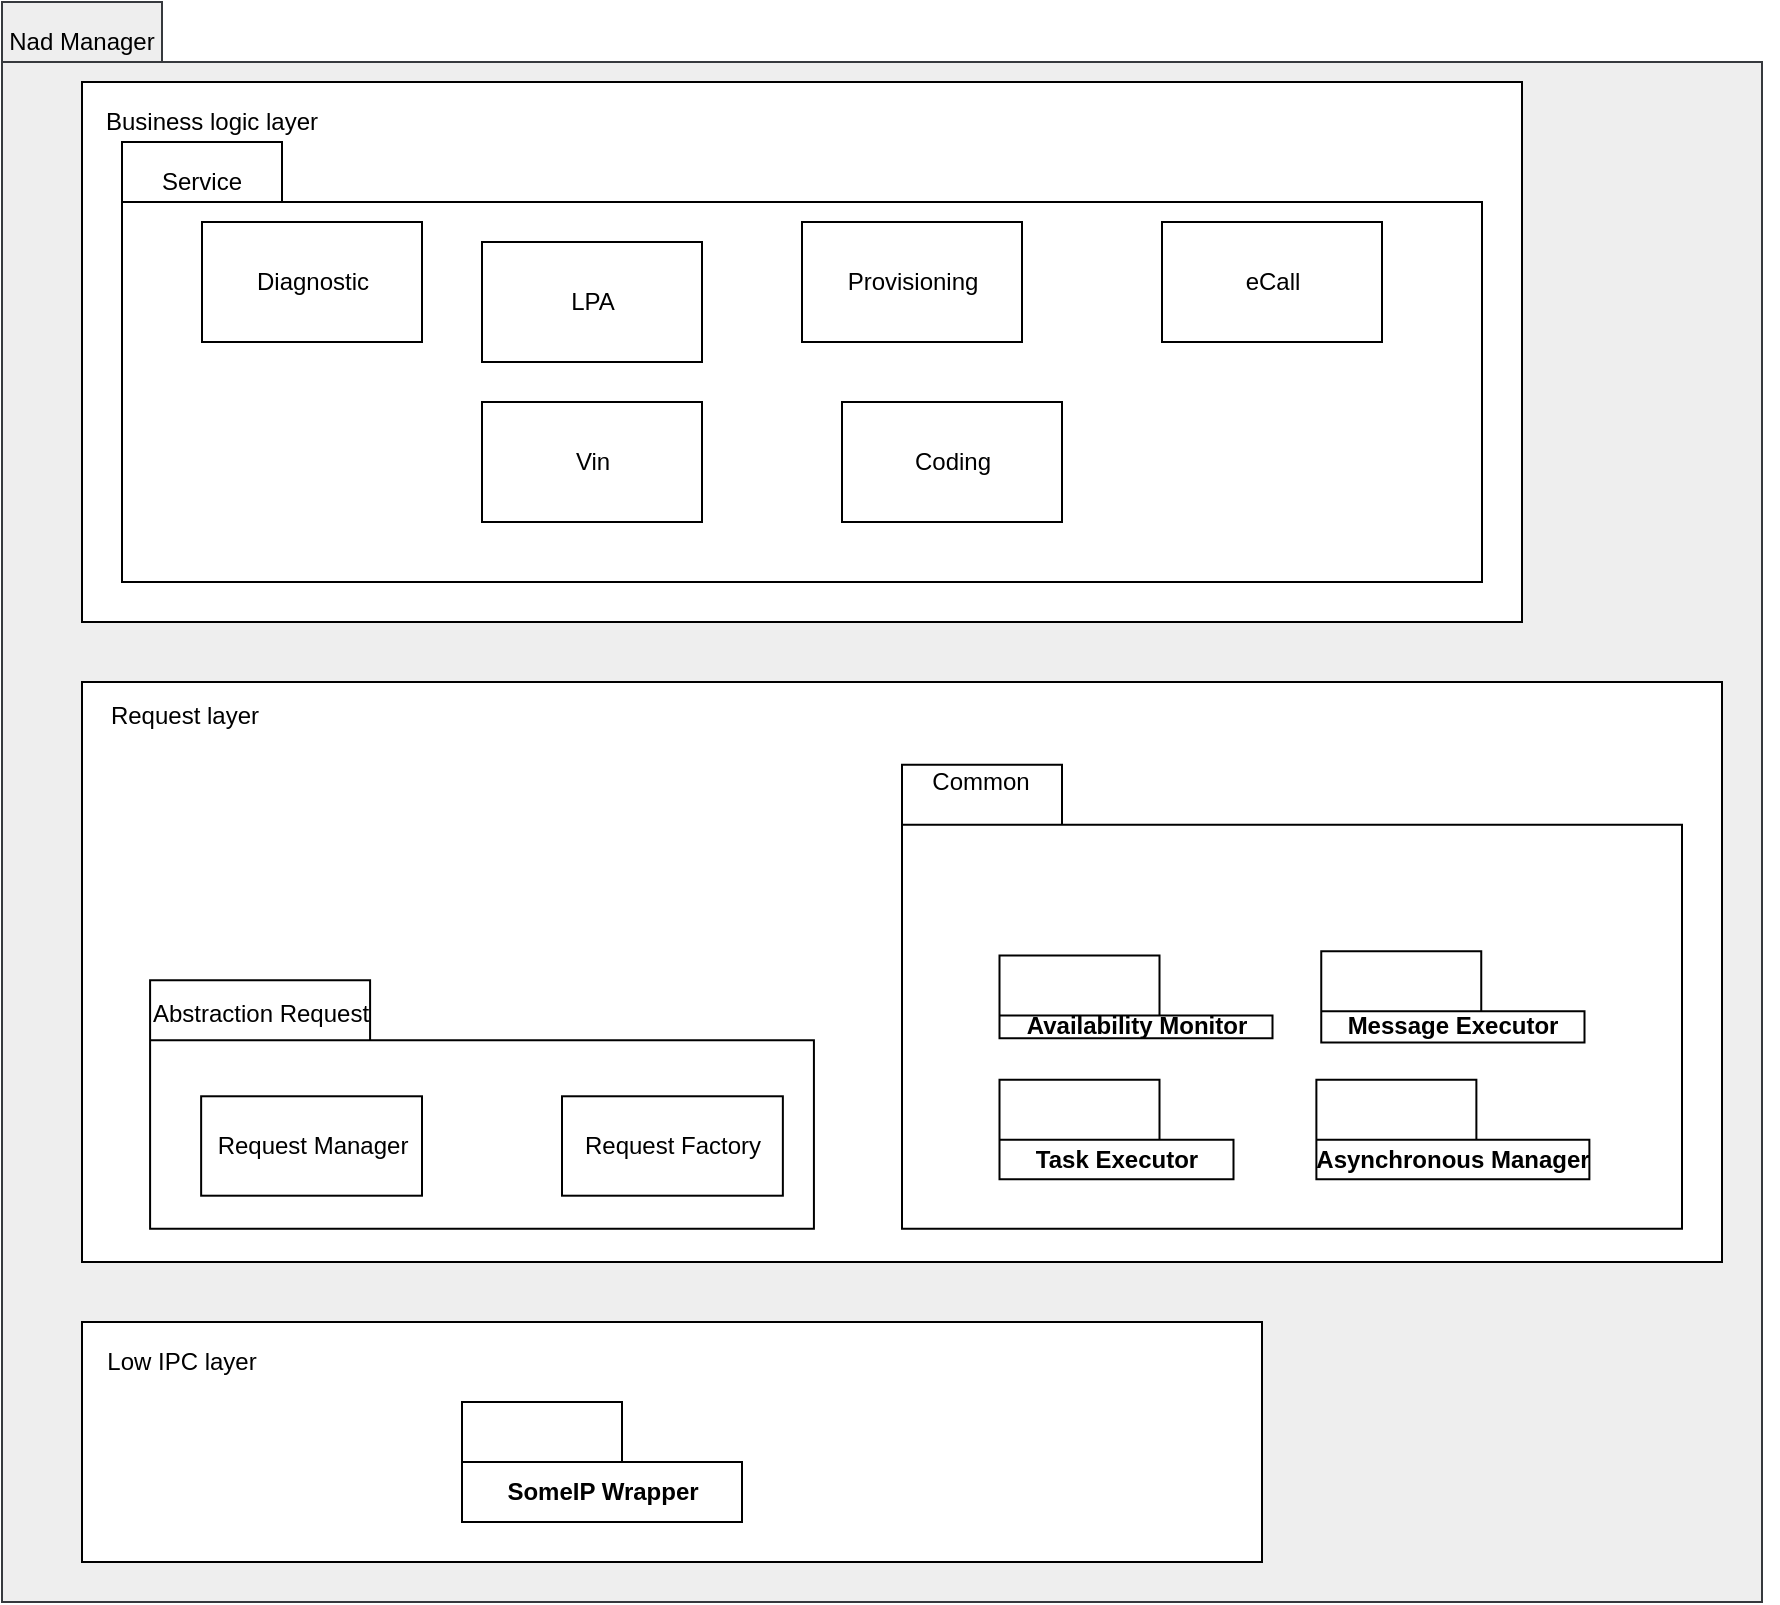 <mxfile version="13.9.9" type="device" pages="3"><diagram id="3WmalaxDdcL299lWThp2" name="Overalnadmanager"><mxGraphModel dx="1086" dy="806" grid="1" gridSize="10" guides="1" tooltips="1" connect="1" arrows="1" fold="1" page="1" pageScale="1" pageWidth="850" pageHeight="1100" math="0" shadow="0"><root><mxCell id="0"/><mxCell id="1" parent="0"/><mxCell id="0jfvfCZB1g9kh5apFzZK-11" style="edgeStyle=orthogonalEdgeStyle;rounded=0;orthogonalLoop=1;jettySize=auto;html=1;entryX=0.002;entryY=0.52;entryDx=0;entryDy=0;entryPerimeter=0;exitX=0.999;exitY=0.59;exitDx=0;exitDy=0;exitPerimeter=0;" parent="1" source="zAolCj1ES43xrOYAV-14-1" target="0jfvfCZB1g9kh5apFzZK-1" edge="1"><mxGeometry relative="1" as="geometry"><mxPoint x="834" y="566" as="sourcePoint"/><Array as="points"><mxPoint x="829" y="566"/></Array></mxGeometry></mxCell><mxCell id="zAolCj1ES43xrOYAV-14-1" value="" style="shape=folder;fontStyle=1;tabWidth=80;tabHeight=30;tabPosition=left;html=1;boundedLbl=1;fillColor=#eeeeee;strokeColor=#36393d;" parent="1" vertex="1"><mxGeometry x="10" y="160" width="880" height="800" as="geometry"/></mxCell><mxCell id="zAolCj1ES43xrOYAV-14-2" value="Nad Manager" style="text;html=1;strokeColor=none;fillColor=none;align=center;verticalAlign=middle;whiteSpace=wrap;rounded=0;" parent="1" vertex="1"><mxGeometry x="10" y="170" width="80" height="20" as="geometry"/></mxCell><mxCell id="fkhPY8gq4dQedrN3GQ9H-13" value="" style="rounded=0;whiteSpace=wrap;html=1;" parent="1" vertex="1"><mxGeometry x="50" y="200" width="720" height="270" as="geometry"/></mxCell><mxCell id="fkhPY8gq4dQedrN3GQ9H-16" value="" style="shape=folder;fontStyle=1;tabWidth=80;tabHeight=30;tabPosition=left;html=1;boundedLbl=1;" parent="1" vertex="1"><mxGeometry x="70" y="230" width="680" height="220" as="geometry"/></mxCell><mxCell id="fkhPY8gq4dQedrN3GQ9H-19" value="Coding" style="html=1;dropTarget=0;" parent="1" vertex="1"><mxGeometry x="430" y="360" width="110" height="60" as="geometry"/></mxCell><mxCell id="fkhPY8gq4dQedrN3GQ9H-21" value="Provisioning" style="html=1;dropTarget=0;" parent="1" vertex="1"><mxGeometry x="410" y="270" width="110" height="60" as="geometry"/></mxCell><mxCell id="fkhPY8gq4dQedrN3GQ9H-23" value="Diagnostic" style="html=1;dropTarget=0;" parent="1" vertex="1"><mxGeometry x="110" y="270" width="110" height="60" as="geometry"/></mxCell><mxCell id="fkhPY8gq4dQedrN3GQ9H-25" value="LPA" style="html=1;dropTarget=0;" parent="1" vertex="1"><mxGeometry x="250" y="280" width="110" height="60" as="geometry"/></mxCell><mxCell id="fkhPY8gq4dQedrN3GQ9H-27" value="eCall" style="html=1;dropTarget=0;" parent="1" vertex="1"><mxGeometry x="590" y="270" width="110" height="60" as="geometry"/></mxCell><mxCell id="fkhPY8gq4dQedrN3GQ9H-31" value="Service" style="text;html=1;strokeColor=none;fillColor=none;align=center;verticalAlign=middle;whiteSpace=wrap;rounded=0;" parent="1" vertex="1"><mxGeometry x="90" y="240" width="40" height="20" as="geometry"/></mxCell><mxCell id="fkhPY8gq4dQedrN3GQ9H-32" value="Vin" style="html=1;dropTarget=0;" parent="1" vertex="1"><mxGeometry x="250" y="360" width="110" height="60" as="geometry"/></mxCell><mxCell id="fkhPY8gq4dQedrN3GQ9H-34" value="Business logic layer" style="text;html=1;strokeColor=none;fillColor=none;align=center;verticalAlign=middle;whiteSpace=wrap;rounded=0;" parent="1" vertex="1"><mxGeometry x="60" y="210" width="110" height="20" as="geometry"/></mxCell><mxCell id="Uy2T8kzb8adFujIgeDXh-22" value="" style="group" parent="1" vertex="1" connectable="0"><mxGeometry x="50" y="500" width="820" height="290" as="geometry"/></mxCell><mxCell id="Uy2T8kzb8adFujIgeDXh-1" value="" style="rounded=0;whiteSpace=wrap;html=1;" parent="Uy2T8kzb8adFujIgeDXh-22" vertex="1"><mxGeometry width="820" height="290" as="geometry"/></mxCell><mxCell id="Uy2T8kzb8adFujIgeDXh-5" value="" style="group" parent="Uy2T8kzb8adFujIgeDXh-22" vertex="1" connectable="0"><mxGeometry x="410" y="41.43" width="390" height="232" as="geometry"/></mxCell><mxCell id="0jfvfCZB1g9kh5apFzZK-1" value="" style="shape=folder;fontStyle=1;tabWidth=80;tabHeight=30;tabPosition=left;html=1;boundedLbl=1;" parent="Uy2T8kzb8adFujIgeDXh-5" vertex="1"><mxGeometry width="390.0" height="232" as="geometry"/></mxCell><mxCell id="0jfvfCZB1g9kh5apFzZK-10" value="Common" style="text;html=1;strokeColor=none;fillColor=none;align=center;verticalAlign=middle;whiteSpace=wrap;rounded=0;" parent="Uy2T8kzb8adFujIgeDXh-5" vertex="1"><mxGeometry x="19.5" width="39.0" height="16.571" as="geometry"/></mxCell><mxCell id="fkhPY8gq4dQedrN3GQ9H-36" value="Task Executor" style="shape=folder;fontStyle=1;tabWidth=80;tabHeight=30;tabPosition=left;html=1;boundedLbl=1;" parent="Uy2T8kzb8adFujIgeDXh-5" vertex="1"><mxGeometry x="48.75" y="157.429" width="117.0" height="49.714" as="geometry"/></mxCell><mxCell id="fkhPY8gq4dQedrN3GQ9H-37" value="Asynchronous Manager" style="shape=folder;fontStyle=1;tabWidth=80;tabHeight=30;tabPosition=left;html=1;boundedLbl=1;" parent="Uy2T8kzb8adFujIgeDXh-5" vertex="1"><mxGeometry x="207.188" y="157.429" width="136.5" height="49.714" as="geometry"/></mxCell><mxCell id="fkhPY8gq4dQedrN3GQ9H-38" value="Availability Monitor" style="shape=folder;fontStyle=1;tabWidth=80;tabHeight=30;tabPosition=left;html=1;boundedLbl=1;" parent="Uy2T8kzb8adFujIgeDXh-5" vertex="1"><mxGeometry x="48.75" y="95.286" width="136.5" height="41.429" as="geometry"/></mxCell><mxCell id="fkhPY8gq4dQedrN3GQ9H-39" value="Message Executor" style="shape=folder;fontStyle=1;tabWidth=80;tabHeight=30;tabPosition=left;html=1;boundedLbl=1;" parent="Uy2T8kzb8adFujIgeDXh-5" vertex="1"><mxGeometry x="209.625" y="93.214" width="131.625" height="45.571" as="geometry"/></mxCell><mxCell id="Uy2T8kzb8adFujIgeDXh-6" value="Request layer" style="text;html=1;strokeColor=none;fillColor=none;align=center;verticalAlign=middle;whiteSpace=wrap;rounded=0;" parent="Uy2T8kzb8adFujIgeDXh-22" vertex="1"><mxGeometry x="8.511" y="8.286" width="85.106" height="16.571" as="geometry"/></mxCell><mxCell id="Uy2T8kzb8adFujIgeDXh-16" value="" style="shape=folder;fontStyle=1;tabWidth=110;tabHeight=30;tabPosition=left;html=1;boundedLbl=1;fillColor=#ffffff;" parent="Uy2T8kzb8adFujIgeDXh-22" vertex="1"><mxGeometry x="34.043" y="149.143" width="331.915" height="124.286" as="geometry"/></mxCell><mxCell id="Uy2T8kzb8adFujIgeDXh-17" value="Abstraction Request" style="text;html=1;strokeColor=none;fillColor=none;align=center;verticalAlign=middle;whiteSpace=wrap;rounded=0;" parent="Uy2T8kzb8adFujIgeDXh-22" vertex="1"><mxGeometry x="34.042" y="157.429" width="110.638" height="16.571" as="geometry"/></mxCell><mxCell id="Uy2T8kzb8adFujIgeDXh-18" value="Request Manager" style="html=1;dropTarget=0;" parent="Uy2T8kzb8adFujIgeDXh-22" vertex="1"><mxGeometry x="59.57" y="207.14" width="110.43" height="49.71" as="geometry"/></mxCell><mxCell id="86R0t2bSh24dLiYq1Bau-1" value="Request Factory" style="html=1;dropTarget=0;" parent="Uy2T8kzb8adFujIgeDXh-22" vertex="1"><mxGeometry x="240" y="207.14" width="110.43" height="49.71" as="geometry"/></mxCell><mxCell id="Uy2T8kzb8adFujIgeDXh-24" value="" style="group" parent="1" vertex="1" connectable="0"><mxGeometry x="50" y="820" width="590" height="120" as="geometry"/></mxCell><mxCell id="fkhPY8gq4dQedrN3GQ9H-7" value="" style="rounded=0;whiteSpace=wrap;html=1;" parent="Uy2T8kzb8adFujIgeDXh-24" vertex="1"><mxGeometry width="590" height="120" as="geometry"/></mxCell><mxCell id="fkhPY8gq4dQedrN3GQ9H-10" value="SomeIP Wrapper" style="shape=folder;fontStyle=1;tabWidth=80;tabHeight=30;tabPosition=left;html=1;boundedLbl=1;" parent="Uy2T8kzb8adFujIgeDXh-24" vertex="1"><mxGeometry x="190" y="40" width="140" height="60" as="geometry"/></mxCell><mxCell id="fkhPY8gq4dQedrN3GQ9H-11" value="Low IPC layer" style="text;html=1;strokeColor=none;fillColor=none;align=center;verticalAlign=middle;whiteSpace=wrap;rounded=0;" parent="Uy2T8kzb8adFujIgeDXh-24" vertex="1"><mxGeometry y="10" width="100" height="20" as="geometry"/></mxCell></root></mxGraphModel></diagram><diagram name="overaldec_nadmanager" id="kW1XBEr20NJ0NjcDPHEI"><mxGraphModel dx="2272" dy="822" grid="1" gridSize="10" guides="1" tooltips="1" connect="1" arrows="1" fold="1" page="1" pageScale="1" pageWidth="850" pageHeight="1100" math="0" shadow="0"><root><mxCell id="qotU6viqQkt4nRAaQ7jl-0"/><mxCell id="qotU6viqQkt4nRAaQ7jl-1" parent="qotU6viqQkt4nRAaQ7jl-0"/><mxCell id="qotU6viqQkt4nRAaQ7jl-2" value="" style="shape=folder;fontStyle=1;tabWidth=80;tabHeight=30;tabPosition=left;html=1;boundedLbl=1;strokeColor=#36393d;fillColor=#eeeeee;" parent="qotU6viqQkt4nRAaQ7jl-1" vertex="1"><mxGeometry x="-20" y="440" width="1880" height="1460" as="geometry"/></mxCell><mxCell id="qotU6viqQkt4nRAaQ7jl-3" value="Nad Manager" style="text;html=1;strokeColor=none;fillColor=none;align=center;verticalAlign=middle;whiteSpace=wrap;rounded=0;" parent="qotU6viqQkt4nRAaQ7jl-1" vertex="1"><mxGeometry x="20" y="450" width="80" height="20" as="geometry"/></mxCell><mxCell id="2o6GESQ2wpf_LnaKLs66-0" value="" style="group" parent="qotU6viqQkt4nRAaQ7jl-1" vertex="1" connectable="0"><mxGeometry x="50" y="1370" width="1900" height="510" as="geometry"/></mxCell><mxCell id="GQWLnMnnqXkNqsEWw9Q0-0" value="" style="rounded=0;whiteSpace=wrap;html=1;fillColor=#ffffff;" parent="2o6GESQ2wpf_LnaKLs66-0" vertex="1"><mxGeometry width="1774.531" height="342.406" as="geometry"/></mxCell><mxCell id="GQWLnMnnqXkNqsEWw9Q0-1" value="" style="group" parent="2o6GESQ2wpf_LnaKLs66-0" vertex="1" connectable="0"><mxGeometry x="539.999" y="389.999" width="198.729" height="101.507" as="geometry"/></mxCell><mxCell id="z8DELMX0mdGXNFG_pZAe-40" value="" style="shape=folder;fontStyle=1;tabWidth=80;tabHeight=30;tabPosition=left;html=1;boundedLbl=1;fillColor=#e1d5e7;strokeColor=#9673a6;" parent="GQWLnMnnqXkNqsEWw9Q0-1" vertex="1"><mxGeometry width="198.729" height="84.589" as="geometry"/></mxCell><mxCell id="z8DELMX0mdGXNFG_pZAe-42" value="commonAPI" style="shape=folder;fontStyle=1;spacingTop=10;tabWidth=40;tabHeight=14;tabPosition=left;html=1;" parent="GQWLnMnnqXkNqsEWw9Q0-1" vertex="1"><mxGeometry x="15.787" y="42.297" width="71.039" height="26.795" as="geometry"/></mxCell><mxCell id="z8DELMX0mdGXNFG_pZAe-43" value="VSomeIP" style="shape=folder;fontStyle=1;spacingTop=10;tabWidth=40;tabHeight=14;tabPosition=left;html=1;" parent="GQWLnMnnqXkNqsEWw9Q0-1" vertex="1"><mxGeometry x="110.508" y="40.962" width="71.039" height="29.475" as="geometry"/></mxCell><mxCell id="z8DELMX0mdGXNFG_pZAe-44" value="SomeIP Stack" style="text;html=1;strokeColor=none;fillColor=none;align=center;verticalAlign=middle;whiteSpace=wrap;rounded=0;" parent="GQWLnMnnqXkNqsEWw9Q0-1" vertex="1"><mxGeometry y="5.356" width="63.146" height="10.718" as="geometry"/></mxCell><mxCell id="GQWLnMnnqXkNqsEWw9Q0-5" value="" style="group" parent="2o6GESQ2wpf_LnaKLs66-0" vertex="1" connectable="0"><mxGeometry x="330.005" y="50.001" width="618.396" height="253.768" as="geometry"/></mxCell><mxCell id="z8DELMX0mdGXNFG_pZAe-1" value="" style="shape=folder;fontStyle=1;tabWidth=105;tabHeight=24;tabPosition=left;html=1;boundedLbl=1;fillColor=#fff2cc;strokeColor=#d6b656;" parent="GQWLnMnnqXkNqsEWw9Q0-5" vertex="1"><mxGeometry x="7.275" width="611.121" height="253.768" as="geometry"/></mxCell><mxCell id="z8DELMX0mdGXNFG_pZAe-2" value="SomeIP wrapper" style="text;html=1;strokeColor=none;fillColor=none;align=center;verticalAlign=middle;whiteSpace=wrap;rounded=0;" parent="GQWLnMnnqXkNqsEWw9Q0-5" vertex="1"><mxGeometry width="110" height="20" as="geometry"/></mxCell><mxCell id="z8DELMX0mdGXNFG_pZAe-3" value="" style="shape=folder;fontStyle=1;tabWidth=80;tabHeight=30;tabPosition=left;html=1;boundedLbl=1;" parent="GQWLnMnnqXkNqsEWw9Q0-5" vertex="1"><mxGeometry x="36.376" y="27.583" width="298.285" height="215.151" as="geometry"/></mxCell><mxCell id="z8DELMX0mdGXNFG_pZAe-4" value="Stub&lt;br&gt;" style="text;html=1;strokeColor=none;fillColor=none;align=center;verticalAlign=middle;whiteSpace=wrap;rounded=0;" parent="GQWLnMnnqXkNqsEWw9Q0-5" vertex="1"><mxGeometry x="50.927" y="33.1" width="29.101" height="11.033" as="geometry"/></mxCell><mxCell id="z8DELMX0mdGXNFG_pZAe-5" value="" style="shape=folder;fontStyle=1;tabWidth=80;tabHeight=30;tabPosition=left;html=1;boundedLbl=1;" parent="GQWLnMnnqXkNqsEWw9Q0-5" vertex="1"><mxGeometry x="341.937" y="44.136" width="269.184" height="182.051" as="geometry"/></mxCell><mxCell id="z8DELMX0mdGXNFG_pZAe-6" value="Proxy" style="text;html=1;strokeColor=none;fillColor=none;align=center;verticalAlign=middle;whiteSpace=wrap;rounded=0;" parent="GQWLnMnnqXkNqsEWw9Q0-5" vertex="1"><mxGeometry x="356.487" y="49.653" width="29.101" height="11.033" as="geometry"/></mxCell><mxCell id="z8DELMX0mdGXNFG_pZAe-7" value="Stub Base" style="html=1;dropTarget=0;fillColor=#ffe6cc;strokeColor=#d79b00;" parent="GQWLnMnnqXkNqsEWw9Q0-5" vertex="1"><mxGeometry x="152.78" y="60.689" width="65.477" height="33.1" as="geometry"/></mxCell><mxCell id="z8DELMX0mdGXNFG_pZAe-9" value="Diagnostic" style="html=1;dropTarget=0;" parent="GQWLnMnnqXkNqsEWw9Q0-5" vertex="1"><mxGeometry x="43.649" y="104.823" width="65.477" height="33.1" as="geometry"/></mxCell><mxCell id="z8DELMX0mdGXNFG_pZAe-11" value="Coding" style="html=1;dropTarget=0;" parent="GQWLnMnnqXkNqsEWw9Q0-5" vertex="1"><mxGeometry x="138.23" y="104.823" width="65.477" height="33.1" as="geometry"/></mxCell><mxCell id="z8DELMX0mdGXNFG_pZAe-13" value="Variant" style="html=1;dropTarget=0;" parent="GQWLnMnnqXkNqsEWw9Q0-5" vertex="1"><mxGeometry x="152.778" y="159.984" width="65.477" height="33.1" as="geometry"/></mxCell><mxCell id="z8DELMX0mdGXNFG_pZAe-15" value="eCall" style="html=1;dropTarget=0;" parent="GQWLnMnnqXkNqsEWw9Q0-5" vertex="1"><mxGeometry x="43.651" y="154.467" width="65.477" height="33.1" as="geometry"/></mxCell><mxCell id="z8DELMX0mdGXNFG_pZAe-17" value="LPA" style="html=1;dropTarget=0;" parent="GQWLnMnnqXkNqsEWw9Q0-5" vertex="1"><mxGeometry x="254.637" y="159.987" width="65.477" height="33.1" as="geometry"/></mxCell><mxCell id="z8DELMX0mdGXNFG_pZAe-19" value="Provisioning" style="html=1;dropTarget=0;" parent="GQWLnMnnqXkNqsEWw9Q0-5" vertex="1"><mxGeometry x="240.081" y="110.337" width="65.477" height="33.1" as="geometry"/></mxCell><mxCell id="z8DELMX0mdGXNFG_pZAe-21" value="VIN" style="html=1;dropTarget=0;" parent="GQWLnMnnqXkNqsEWw9Q0-5" vertex="1"><mxGeometry x="50.927" y="198.601" width="65.477" height="33.1" as="geometry"/></mxCell><mxCell id="z8DELMX0mdGXNFG_pZAe-23" value="Time Provider" style="html=1;dropTarget=0;" parent="GQWLnMnnqXkNqsEWw9Q0-5" vertex="1"><mxGeometry x="138.226" y="203.864" width="65.477" height="33.1" as="geometry"/></mxCell><mxCell id="z8DELMX0mdGXNFG_pZAe-25" value="Mobile Communication&lt;br&gt;&amp;nbsp;Internal" style="html=1;dropTarget=0;" parent="GQWLnMnnqXkNqsEWw9Q0-5" vertex="1"><mxGeometry x="225.533" y="203.868" width="94.578" height="33.1" as="geometry"/></mxCell><mxCell id="z8DELMX0mdGXNFG_pZAe-27" value="Proxy Base" style="html=1;dropTarget=0;fillColor=#ffe6cc;strokeColor=#d79b00;" parent="GQWLnMnnqXkNqsEWw9Q0-5" vertex="1"><mxGeometry x="432.93" y="82.749" width="65.477" height="33.1" as="geometry"/></mxCell><mxCell id="z8DELMX0mdGXNFG_pZAe-29" value="eCall Proxy Client" style="html=1;dropTarget=0;" parent="GQWLnMnnqXkNqsEWw9Q0-5" vertex="1"><mxGeometry x="358.495" y="137.921" width="65.477" height="33.1" as="geometry"/></mxCell><mxCell id="z8DELMX0mdGXNFG_pZAe-31" value="Diagnostic Client" style="html=1;dropTarget=0;" parent="GQWLnMnnqXkNqsEWw9Q0-5" vertex="1"><mxGeometry x="465.613" y="137.913" width="65.477" height="33.1" as="geometry"/></mxCell><mxCell id="z8DELMX0mdGXNFG_pZAe-33" value="DirectHTTP Client" style="html=1;dropTarget=0;" parent="GQWLnMnnqXkNqsEWw9Q0-5" vertex="1"><mxGeometry x="367.455" y="186.091" width="65.477" height="33.1" as="geometry"/></mxCell><mxCell id="z8DELMX0mdGXNFG_pZAe-35" value="Temp Monitor &lt;br&gt;Client" style="html=1;dropTarget=0;" parent="GQWLnMnnqXkNqsEWw9Q0-5" vertex="1"><mxGeometry x="443.79" y="186.092" width="65.477" height="33.1" as="geometry"/></mxCell><mxCell id="GQWLnMnnqXkNqsEWw9Q0-57" style="edgeStyle=orthogonalEdgeStyle;rounded=0;orthogonalLoop=1;jettySize=auto;html=1;exitX=0;exitY=0;exitDx=0;exitDy=14;exitPerimeter=0;entryX=0.25;entryY=1;entryDx=0;entryDy=0;" parent="z8DELMX0mdGXNFG_pZAe-35" edge="1"><mxGeometry relative="1" as="geometry"><mxPoint x="38.477" y="21.0" as="sourcePoint"/><mxPoint x="43.477" y="27.0" as="targetPoint"/></mxGeometry></mxCell><mxCell id="z8DELMX0mdGXNFG_pZAe-37" value="WakeupD Client" style="html=1;dropTarget=0;" parent="GQWLnMnnqXkNqsEWw9Q0-5" vertex="1"><mxGeometry x="531.093" y="177.64" width="65.477" height="33.1" as="geometry"/></mxCell><mxCell id="GQWLnMnnqXkNqsEWw9Q0-58" style="edgeStyle=orthogonalEdgeStyle;rounded=0;orthogonalLoop=1;jettySize=auto;html=1;exitX=0.5;exitY=1;exitDx=0;exitDy=0;exitPerimeter=0;entryX=0.492;entryY=0.3;entryDx=0;entryDy=0;entryPerimeter=0;" parent="2o6GESQ2wpf_LnaKLs66-0" source="z8DELMX0mdGXNFG_pZAe-1" target="z8DELMX0mdGXNFG_pZAe-40" edge="1"><mxGeometry y="29.423" as="geometry"/></mxCell><mxCell id="GQWLnMnnqXkNqsEWw9Q0-59" style="edgeStyle=orthogonalEdgeStyle;rounded=0;orthogonalLoop=1;jettySize=auto;html=1;exitX=0;exitY=0;exitDx=150.87;exitDy=30;exitPerimeter=0;entryX=0.563;entryY=0.997;entryDx=0;entryDy=0;entryPerimeter=0;" parent="2o6GESQ2wpf_LnaKLs66-0" source="z8DELMX0mdGXNFG_pZAe-40" target="z8DELMX0mdGXNFG_pZAe-1" edge="1"><mxGeometry y="29.423" as="geometry"/></mxCell><mxCell id="GQWLnMnnqXkNqsEWw9Q0-66" value="Low IPC Layer" style="text;html=1;strokeColor=none;fillColor=none;align=center;verticalAlign=middle;whiteSpace=wrap;rounded=0;" parent="2o6GESQ2wpf_LnaKLs66-0" vertex="1"><mxGeometry x="9.794" width="97.938" height="19.615" as="geometry"/></mxCell><mxCell id="Q7ShDQGM0BOKLqNpAqQj-0" value="" style="group;fillColor=#cce5ff;strokeColor=#36393d;" parent="qotU6viqQkt4nRAaQ7jl-1" vertex="1" connectable="0"><mxGeometry x="50" y="780" width="1780" height="540" as="geometry"/></mxCell><mxCell id="2o6GESQ2wpf_LnaKLs66-1" value="" style="rounded=0;whiteSpace=wrap;html=1;fillColor=#ffffff;" parent="Q7ShDQGM0BOKLqNpAqQj-0" vertex="1"><mxGeometry width="1780" height="540" as="geometry"/></mxCell><mxCell id="2o6GESQ2wpf_LnaKLs66-2" value="Request Manager" style="html=1;dropTarget=0;fillColor=#fff2cc;strokeColor=#d6b656;" parent="Q7ShDQGM0BOKLqNpAqQj-0" vertex="1"><mxGeometry x="261.196" y="90" width="304.728" height="140" as="geometry"/></mxCell><mxCell id="2o6GESQ2wpf_LnaKLs66-3" value="" style="shape=module;jettyWidth=8;jettyHeight=4;" parent="2o6GESQ2wpf_LnaKLs66-2" vertex="1"><mxGeometry x="1" width="20" height="20" relative="1" as="geometry"><mxPoint x="-27" y="7" as="offset"/></mxGeometry></mxCell><mxCell id="2o6GESQ2wpf_LnaKLs66-4" value="" style="group" parent="Q7ShDQGM0BOKLqNpAqQj-0" vertex="1" connectable="0"><mxGeometry x="48.37" y="310" width="802.935" height="200" as="geometry"/></mxCell><mxCell id="2o6GESQ2wpf_LnaKLs66-5" value="" style="shape=folder;fontStyle=1;tabWidth=80;tabHeight=30;tabPosition=left;html=1;boundedLbl=1;fillColor=#fff2cc;strokeColor=#d6b656;" parent="2o6GESQ2wpf_LnaKLs66-4" vertex="1"><mxGeometry width="802.935" height="200" as="geometry"/></mxCell><mxCell id="2o6GESQ2wpf_LnaKLs66-7" value="Request Base" style="html=1;fillColor=#dae8fc;strokeColor=#6c8ebf;" parent="2o6GESQ2wpf_LnaKLs66-4" vertex="1"><mxGeometry x="336.112" y="23.256" width="102.701" height="23.256" as="geometry"/></mxCell><mxCell id="2o6GESQ2wpf_LnaKLs66-8" value="eCall Request" style="html=1;" parent="2o6GESQ2wpf_LnaKLs66-4" vertex="1"><mxGeometry x="84.028" y="69.767" width="102.701" height="23.256" as="geometry"/></mxCell><mxCell id="2o6GESQ2wpf_LnaKLs66-9" value="directHTTP" style="html=1;" parent="2o6GESQ2wpf_LnaKLs66-4" vertex="1"><mxGeometry x="308.103" y="69.767" width="102.701" height="23.256" as="geometry"/></mxCell><mxCell id="2o6GESQ2wpf_LnaKLs66-10" value="Diagnostic Request" style="html=1;" parent="2o6GESQ2wpf_LnaKLs66-4" vertex="1"><mxGeometry x="522.841" y="65.116" width="102.701" height="23.256" as="geometry"/></mxCell><mxCell id="2o6GESQ2wpf_LnaKLs66-11" value="Coding Request" style="html=1;" parent="2o6GESQ2wpf_LnaKLs66-4" vertex="1"><mxGeometry x="37.346" y="116.279" width="112.037" height="23.256" as="geometry"/></mxCell><mxCell id="2o6GESQ2wpf_LnaKLs66-12" value="LPA" style="html=1;" parent="2o6GESQ2wpf_LnaKLs66-4" vertex="1"><mxGeometry x="233.411" y="116.279" width="102.701" height="23.256" as="geometry"/></mxCell><mxCell id="2o6GESQ2wpf_LnaKLs66-13" value="Provisioning" style="html=1;" parent="2o6GESQ2wpf_LnaKLs66-4" vertex="1"><mxGeometry x="429.477" y="116.279" width="102.701" height="23.256" as="geometry"/></mxCell><mxCell id="2o6GESQ2wpf_LnaKLs66-14" value="Security" style="html=1;" parent="2o6GESQ2wpf_LnaKLs66-4" vertex="1"><mxGeometry x="550.851" y="116.279" width="102.701" height="23.256" as="geometry"/></mxCell><mxCell id="2o6GESQ2wpf_LnaKLs66-15" value="Variant" style="html=1;" parent="2o6GESQ2wpf_LnaKLs66-4" vertex="1"><mxGeometry x="672.224" y="116.279" width="102.701" height="23.256" as="geometry"/></mxCell><mxCell id="2o6GESQ2wpf_LnaKLs66-16" value="Request Factory" style="html=1;fillColor=#dae8fc;strokeColor=#6c8ebf;" parent="2o6GESQ2wpf_LnaKLs66-4" vertex="1"><mxGeometry x="350.117" y="162.791" width="102.701" height="23.256" as="geometry"/></mxCell><mxCell id="2o6GESQ2wpf_LnaKLs66-17" value="" style="group" parent="2o6GESQ2wpf_LnaKLs66-4" vertex="1" connectable="0"><mxGeometry width="802.935" height="200" as="geometry"/></mxCell><mxCell id="2o6GESQ2wpf_LnaKLs66-18" value="" style="group" parent="2o6GESQ2wpf_LnaKLs66-17" vertex="1" connectable="0"><mxGeometry width="802.935" height="200" as="geometry"/></mxCell><mxCell id="2o6GESQ2wpf_LnaKLs66-19" value="" style="shape=folder;fontStyle=1;tabWidth=122;tabHeight=30;tabPosition=left;html=1;boundedLbl=1;fillColor=#fff2cc;strokeColor=#d6b656;" parent="2o6GESQ2wpf_LnaKLs66-18" vertex="1"><mxGeometry width="802.935" height="200" as="geometry"/></mxCell><mxCell id="2o6GESQ2wpf_LnaKLs66-20" value="Request Factory" style="text;html=1;strokeColor=none;fillColor=none;align=center;verticalAlign=middle;whiteSpace=wrap;rounded=0;" parent="2o6GESQ2wpf_LnaKLs66-18" vertex="1"><mxGeometry y="10" width="110" height="9.3" as="geometry"/></mxCell><mxCell id="2o6GESQ2wpf_LnaKLs66-21" value="Request Base" style="html=1;fillColor=#dae8fc;strokeColor=#6c8ebf;" parent="2o6GESQ2wpf_LnaKLs66-18" vertex="1"><mxGeometry x="336.112" y="23.256" width="102.701" height="23.256" as="geometry"/></mxCell><mxCell id="2o6GESQ2wpf_LnaKLs66-22" value="eCall Request" style="html=1;" parent="2o6GESQ2wpf_LnaKLs66-18" vertex="1"><mxGeometry x="84.028" y="69.767" width="102.701" height="23.256" as="geometry"/></mxCell><mxCell id="2o6GESQ2wpf_LnaKLs66-23" value="directHTTP" style="html=1;" parent="2o6GESQ2wpf_LnaKLs66-18" vertex="1"><mxGeometry x="308.103" y="69.767" width="102.701" height="23.256" as="geometry"/></mxCell><mxCell id="2o6GESQ2wpf_LnaKLs66-24" value="Diagnostic Request" style="html=1;" parent="2o6GESQ2wpf_LnaKLs66-18" vertex="1"><mxGeometry x="522.841" y="65.116" width="102.701" height="23.256" as="geometry"/></mxCell><mxCell id="2o6GESQ2wpf_LnaKLs66-25" value="Coding Request" style="html=1;" parent="2o6GESQ2wpf_LnaKLs66-18" vertex="1"><mxGeometry x="37.346" y="116.279" width="112.037" height="23.256" as="geometry"/></mxCell><mxCell id="2o6GESQ2wpf_LnaKLs66-26" value="LPA" style="html=1;" parent="2o6GESQ2wpf_LnaKLs66-18" vertex="1"><mxGeometry x="233.411" y="116.279" width="102.701" height="23.256" as="geometry"/></mxCell><mxCell id="2o6GESQ2wpf_LnaKLs66-27" value="Provisioning" style="html=1;" parent="2o6GESQ2wpf_LnaKLs66-18" vertex="1"><mxGeometry x="429.477" y="116.279" width="102.701" height="23.256" as="geometry"/></mxCell><mxCell id="2o6GESQ2wpf_LnaKLs66-28" value="Security" style="html=1;" parent="2o6GESQ2wpf_LnaKLs66-18" vertex="1"><mxGeometry x="550.851" y="116.279" width="102.701" height="23.256" as="geometry"/></mxCell><mxCell id="2o6GESQ2wpf_LnaKLs66-29" value="Variant" style="html=1;" parent="2o6GESQ2wpf_LnaKLs66-18" vertex="1"><mxGeometry x="672.224" y="116.279" width="102.701" height="23.256" as="geometry"/></mxCell><mxCell id="2o6GESQ2wpf_LnaKLs66-30" value="Request Factory" style="html=1;fillColor=#dae8fc;strokeColor=#6c8ebf;" parent="2o6GESQ2wpf_LnaKLs66-18" vertex="1"><mxGeometry x="350.117" y="162.791" width="102.701" height="23.256" as="geometry"/></mxCell><mxCell id="2o6GESQ2wpf_LnaKLs66-31" value="" style="group" parent="Q7ShDQGM0BOKLqNpAqQj-0" vertex="1" connectable="0"><mxGeometry x="880" y="10" width="880.65" height="505" as="geometry"/></mxCell><mxCell id="OQioquYHCavhhEm6FHEU-0" value="" style="shape=folder;fontStyle=1;tabWidth=80;tabHeight=30;tabPosition=left;html=1;boundedLbl=1;fillColor=#f8cecc;strokeColor=#b85450;" parent="2o6GESQ2wpf_LnaKLs66-31" vertex="1"><mxGeometry width="880.65" height="505" as="geometry"/></mxCell><mxCell id="OQioquYHCavhhEm6FHEU-1" value="Common" style="text;html=1;strokeColor=none;fillColor=none;align=center;verticalAlign=middle;whiteSpace=wrap;rounded=0;" parent="2o6GESQ2wpf_LnaKLs66-31" vertex="1"><mxGeometry x="20.245" y="10" width="40.49" height="20" as="geometry"/></mxCell><mxCell id="OQioquYHCavhhEm6FHEU-2" value="" style="group" parent="2o6GESQ2wpf_LnaKLs66-31" vertex="1" connectable="0"><mxGeometry x="10.122" y="45" width="344.162" height="160" as="geometry"/></mxCell><mxCell id="OQioquYHCavhhEm6FHEU-3" value="" style="shape=folder;fontStyle=1;tabWidth=80;tabHeight=30;tabPosition=left;html=1;boundedLbl=1;fillColor=#fff2cc;strokeColor=#d6b656;" parent="OQioquYHCavhhEm6FHEU-2" vertex="1"><mxGeometry width="344.162" height="160" as="geometry"/></mxCell><mxCell id="OQioquYHCavhhEm6FHEU-4" value="Task Executor" style="text;html=1;strokeColor=none;fillColor=none;align=center;verticalAlign=middle;whiteSpace=wrap;rounded=0;" parent="OQioquYHCavhhEm6FHEU-2" vertex="1"><mxGeometry x="27.171" y="8.889" width="36.228" height="17.778" as="geometry"/></mxCell><mxCell id="OQioquYHCavhhEm6FHEU-5" value="Task Queue" style="html=1;" parent="OQioquYHCavhhEm6FHEU-2" vertex="1"><mxGeometry x="54.341" y="35.556" width="99.626" height="44.444" as="geometry"/></mxCell><mxCell id="OQioquYHCavhhEm6FHEU-6" value="Task Dispatcher" style="html=1;" parent="OQioquYHCavhhEm6FHEU-2" vertex="1"><mxGeometry x="126.797" y="106.667" width="99.626" height="44.444" as="geometry"/></mxCell><mxCell id="OQioquYHCavhhEm6FHEU-7" value="Task Worker Thread" style="html=1;" parent="OQioquYHCavhhEm6FHEU-2" vertex="1"><mxGeometry x="208.309" y="35.556" width="99.626" height="44.444" as="geometry"/></mxCell><mxCell id="OQioquYHCavhhEm6FHEU-11" value="" style="group" parent="2o6GESQ2wpf_LnaKLs66-31" vertex="1" connectable="0"><mxGeometry x="10.122" y="225" width="445.386" height="170" as="geometry"/></mxCell><mxCell id="OQioquYHCavhhEm6FHEU-12" value="" style="shape=folder;fontStyle=1;tabWidth=140;tabHeight=25;tabPosition=left;html=1;boundedLbl=1;fillColor=#fff2cc;strokeColor=#d6b656;" parent="OQioquYHCavhhEm6FHEU-11" vertex="1"><mxGeometry width="308.897" height="170" as="geometry"/></mxCell><mxCell id="OQioquYHCavhhEm6FHEU-13" value="Asynchronous Manager" style="text;html=1;strokeColor=none;fillColor=none;align=center;verticalAlign=middle;whiteSpace=wrap;rounded=0;" parent="OQioquYHCavhhEm6FHEU-11" vertex="1"><mxGeometry y="8.1" width="150" height="16.19" as="geometry"/></mxCell><mxCell id="OQioquYHCavhhEm6FHEU-14" value="State" style="html=1;" parent="OQioquYHCavhhEm6FHEU-11" vertex="1"><mxGeometry x="122.122" y="40.476" width="79.02" height="40.476" as="geometry"/></mxCell><mxCell id="OQioquYHCavhhEm6FHEU-15" value="Continuation" style="html=1;" parent="OQioquYHCavhhEm6FHEU-11" vertex="1"><mxGeometry x="222.693" y="40.476" width="79.02" height="40.476" as="geometry"/></mxCell><mxCell id="OQioquYHCavhhEm6FHEU-16" value="Promise" style="html=1;" parent="OQioquYHCavhhEm6FHEU-11" vertex="1"><mxGeometry x="21.551" y="40.476" width="79.02" height="40.476" as="geometry"/></mxCell><mxCell id="OQioquYHCavhhEm6FHEU-17" value="Invocation" style="html=1;" parent="OQioquYHCavhhEm6FHEU-11" vertex="1"><mxGeometry x="114.938" y="97.143" width="100.571" height="40.476" as="geometry"/></mxCell><mxCell id="OQioquYHCavhhEm6FHEU-29" value="" style="group" parent="2o6GESQ2wpf_LnaKLs66-31" vertex="1" connectable="0"><mxGeometry x="425.141" y="65" width="445.386" height="140" as="geometry"/></mxCell><mxCell id="OQioquYHCavhhEm6FHEU-30" value="" style="shape=folder;fontStyle=1;tabWidth=80;tabHeight=30;tabPosition=left;html=1;boundedLbl=1;fillColor=#fff2cc;strokeColor=#d6b656;" parent="OQioquYHCavhhEm6FHEU-29" vertex="1"><mxGeometry width="445.386" height="140" as="geometry"/></mxCell><mxCell id="OQioquYHCavhhEm6FHEU-31" value="Message Executor" style="text;html=1;strokeColor=none;fillColor=none;align=center;verticalAlign=middle;whiteSpace=wrap;rounded=0;" parent="OQioquYHCavhhEm6FHEU-29" vertex="1"><mxGeometry x="17.466" y="8.235" width="34.932" height="16.471" as="geometry"/></mxCell><mxCell id="OQioquYHCavhhEm6FHEU-32" value="Message Queue" style="html=1;" parent="OQioquYHCavhhEm6FHEU-29" vertex="1"><mxGeometry x="209.594" y="32.941" width="96.064" height="41.176" as="geometry"/></mxCell><mxCell id="OQioquYHCavhhEm6FHEU-33" value="Message Dispatcher" style="html=1;" parent="OQioquYHCavhhEm6FHEU-29" vertex="1"><mxGeometry x="205.227" y="90.588" width="96.064" height="41.176" as="geometry"/></mxCell><mxCell id="OQioquYHCavhhEm6FHEU-34" value="Message Serializer/Deserializer" style="html=1;" parent="OQioquYHCavhhEm6FHEU-29" vertex="1"><mxGeometry x="10" y="32.94" width="173.39" height="41.18" as="geometry"/></mxCell><mxCell id="OQioquYHCavhhEm6FHEU-35" value="Message worker thread" style="html=1;" parent="OQioquYHCavhhEm6FHEU-29" vertex="1"><mxGeometry x="318.757" y="32.941" width="122.263" height="41.176" as="geometry"/></mxCell><mxCell id="N9k2dsuFGB0qE2a_s3XX-0" value="" style="group" parent="2o6GESQ2wpf_LnaKLs66-31" vertex="1" connectable="0"><mxGeometry x="344.162" y="245" width="526.366" height="250" as="geometry"/></mxCell><mxCell id="N9k2dsuFGB0qE2a_s3XX-1" value="" style="shape=folder;fontStyle=1;tabWidth=80;tabHeight=30;tabPosition=left;html=1;boundedLbl=1;fillColor=#fff2cc;strokeColor=#d6b656;" parent="N9k2dsuFGB0qE2a_s3XX-0" vertex="1"><mxGeometry width="526.366" height="250" as="geometry"/></mxCell><mxCell id="N9k2dsuFGB0qE2a_s3XX-2" value="Availability Monitor" style="text;html=1;strokeColor=none;fillColor=none;align=center;verticalAlign=middle;whiteSpace=wrap;rounded=0;" parent="N9k2dsuFGB0qE2a_s3XX-0" vertex="1"><mxGeometry x="16.71" y="6.579" width="33.42" height="13.158" as="geometry"/></mxCell><mxCell id="N9k2dsuFGB0qE2a_s3XX-3" value="Process monitor" style="html=1;" parent="N9k2dsuFGB0qE2a_s3XX-0" vertex="1"><mxGeometry x="16.71" y="85.526" width="142.035" height="26.316" as="geometry"/></mxCell><mxCell id="N9k2dsuFGB0qE2a_s3XX-4" value="" style="shape=folder;fontStyle=1;tabWidth=80;tabHeight=30;tabPosition=left;html=1;boundedLbl=1;" parent="N9k2dsuFGB0qE2a_s3XX-0" vertex="1"><mxGeometry x="242.295" y="32.895" width="267.36" height="111.842" as="geometry"/></mxCell><mxCell id="N9k2dsuFGB0qE2a_s3XX-5" value="API state monitor" style="text;html=1;strokeColor=none;fillColor=none;align=center;verticalAlign=middle;whiteSpace=wrap;rounded=0;" parent="N9k2dsuFGB0qE2a_s3XX-0" vertex="1"><mxGeometry x="242.295" y="32.895" width="75.195" height="19.737" as="geometry"/></mxCell><mxCell id="N9k2dsuFGB0qE2a_s3XX-6" value="Trace Manager" style="html=1;" parent="N9k2dsuFGB0qE2a_s3XX-0" vertex="1"><mxGeometry x="300.78" y="111.842" width="150.39" height="26.316" as="geometry"/></mxCell><mxCell id="N9k2dsuFGB0qE2a_s3XX-7" value="Trace Info" style="html=1;" parent="N9k2dsuFGB0qE2a_s3XX-0" vertex="1"><mxGeometry x="300.78" y="72.368" width="150.39" height="26.316" as="geometry"/></mxCell><mxCell id="N9k2dsuFGB0qE2a_s3XX-8" value="" style="shape=folder;fontStyle=1;tabWidth=170;tabHeight=30;tabPosition=left;html=1;boundedLbl=1;" parent="N9k2dsuFGB0qE2a_s3XX-0" vertex="1"><mxGeometry x="125.325" y="171.053" width="309.135" height="72.368" as="geometry"/></mxCell><mxCell id="N9k2dsuFGB0qE2a_s3XX-9" value="Remote Sub state monitor" style="text;html=1;strokeColor=none;fillColor=none;align=center;verticalAlign=middle;whiteSpace=wrap;rounded=0;" parent="N9k2dsuFGB0qE2a_s3XX-0" vertex="1"><mxGeometry x="133.68" y="177.632" width="125.325" height="13.158" as="geometry"/></mxCell><mxCell id="N9k2dsuFGB0qE2a_s3XX-10" value="SomeIP Stub manager" style="html=1;" parent="N9k2dsuFGB0qE2a_s3XX-0" vertex="1"><mxGeometry x="142.035" y="203.947" width="125.325" height="26.316" as="geometry"/></mxCell><mxCell id="N9k2dsuFGB0qE2a_s3XX-11" value="Binder Stub manager" style="html=1;" parent="N9k2dsuFGB0qE2a_s3XX-0" vertex="1"><mxGeometry x="300.78" y="203.947" width="125.325" height="26.316" as="geometry"/></mxCell><mxCell id="2o6GESQ2wpf_LnaKLs66-32" value="Request Layer" style="text;html=1;strokeColor=none;fillColor=none;align=center;verticalAlign=middle;whiteSpace=wrap;rounded=0;" parent="Q7ShDQGM0BOKLqNpAqQj-0" vertex="1"><mxGeometry x="9.674" y="10" width="77.391" height="20" as="geometry"/></mxCell><mxCell id="Q7ShDQGM0BOKLqNpAqQj-1" value="" style="rounded=0;whiteSpace=wrap;html=1;fillColor=#ffffff;" parent="qotU6viqQkt4nRAaQ7jl-1" vertex="1"><mxGeometry x="50" y="480" width="1780" height="250" as="geometry"/></mxCell><mxCell id="Q7ShDQGM0BOKLqNpAqQj-32" value="" style="shape=folder;fontStyle=1;tabWidth=80;tabHeight=30;tabPosition=left;html=1;boundedLbl=1;" parent="qotU6viqQkt4nRAaQ7jl-1" vertex="1"><mxGeometry x="70.914" y="514.828" width="1139.996" height="206.207" as="geometry"/></mxCell><mxCell id="Q7ShDQGM0BOKLqNpAqQj-33" value="Sub service" style="text;html=1;strokeColor=none;fillColor=none;align=center;verticalAlign=middle;whiteSpace=wrap;rounded=0;" parent="qotU6viqQkt4nRAaQ7jl-1" vertex="1"><mxGeometry x="-10" y="514.828" width="245.516" height="14.793" as="geometry"/></mxCell><mxCell id="Q7ShDQGM0BOKLqNpAqQj-34" value="Diagnostic" style="html=1;dropTarget=0;" parent="qotU6viqQkt4nRAaQ7jl-1" vertex="1"><mxGeometry x="255.053" y="547.704" width="345.859" height="38.848" as="geometry"/></mxCell><mxCell id="Q7ShDQGM0BOKLqNpAqQj-35" value="" style="shape=module;jettyWidth=8;jettyHeight=4;" parent="Q7ShDQGM0BOKLqNpAqQj-34" vertex="1"><mxGeometry x="1" width="20" height="20" relative="1" as="geometry"><mxPoint x="-27" y="7" as="offset"/></mxGeometry></mxCell><mxCell id="Q7ShDQGM0BOKLqNpAqQj-36" value="Coding" style="html=1;dropTarget=0;" parent="qotU6viqQkt4nRAaQ7jl-1" vertex="1"><mxGeometry x="760.911" y="616.81" width="409.999" height="35.862" as="geometry"/></mxCell><mxCell id="Q7ShDQGM0BOKLqNpAqQj-37" value="" style="shape=module;jettyWidth=8;jettyHeight=4;" parent="Q7ShDQGM0BOKLqNpAqQj-36" vertex="1"><mxGeometry x="1" width="20" height="20" relative="1" as="geometry"><mxPoint x="-27" y="7" as="offset"/></mxGeometry></mxCell><mxCell id="Q7ShDQGM0BOKLqNpAqQj-38" value="Provisioning" style="html=1;dropTarget=0;" parent="qotU6viqQkt4nRAaQ7jl-1" vertex="1"><mxGeometry x="760.911" y="547.704" width="399.999" height="41.537" as="geometry"/></mxCell><mxCell id="Q7ShDQGM0BOKLqNpAqQj-39" value="" style="shape=module;jettyWidth=8;jettyHeight=4;" parent="Q7ShDQGM0BOKLqNpAqQj-38" vertex="1"><mxGeometry x="1" width="20" height="20" relative="1" as="geometry"><mxPoint x="-27" y="7" as="offset"/></mxGeometry></mxCell><mxCell id="Q7ShDQGM0BOKLqNpAqQj-40" value="LPA" style="html=1;dropTarget=0;" parent="qotU6viqQkt4nRAaQ7jl-1" vertex="1"><mxGeometry x="255.053" y="676.207" width="335.859" height="35.862" as="geometry"/></mxCell><mxCell id="Q7ShDQGM0BOKLqNpAqQj-41" value="" style="shape=module;jettyWidth=8;jettyHeight=4;" parent="Q7ShDQGM0BOKLqNpAqQj-40" vertex="1"><mxGeometry x="1" width="20" height="20" relative="1" as="geometry"><mxPoint x="-27" y="7" as="offset"/></mxGeometry></mxCell><mxCell id="Q7ShDQGM0BOKLqNpAqQj-42" value="eCall" style="html=1;dropTarget=0;" parent="qotU6viqQkt4nRAaQ7jl-1" vertex="1"><mxGeometry x="255.053" y="616.81" width="345.859" height="41.466" as="geometry"/></mxCell><mxCell id="Q7ShDQGM0BOKLqNpAqQj-43" value="" style="shape=module;jettyWidth=8;jettyHeight=4;" parent="Q7ShDQGM0BOKLqNpAqQj-42" vertex="1"><mxGeometry x="1" width="20" height="20" relative="1" as="geometry"><mxPoint x="-27" y="7" as="offset"/></mxGeometry></mxCell><mxCell id="Q7ShDQGM0BOKLqNpAqQj-44" value="Vin" style="html=1;dropTarget=0;" parent="qotU6viqQkt4nRAaQ7jl-1" vertex="1"><mxGeometry x="760.911" y="684.948" width="409.999" height="27.121" as="geometry"/></mxCell><mxCell id="Q7ShDQGM0BOKLqNpAqQj-45" value="" style="shape=module;jettyWidth=8;jettyHeight=4;" parent="Q7ShDQGM0BOKLqNpAqQj-44" vertex="1"><mxGeometry x="1" width="20" height="20" relative="1" as="geometry"><mxPoint x="-27" y="7" as="offset"/></mxGeometry></mxCell><mxCell id="Q7ShDQGM0BOKLqNpAqQj-47" value="Business Logic Layer" style="text;html=1;strokeColor=none;fillColor=none;align=center;verticalAlign=middle;whiteSpace=wrap;rounded=0;" parent="qotU6viqQkt4nRAaQ7jl-1" vertex="1"><mxGeometry x="50" y="480" width="130" height="20" as="geometry"/></mxCell></root></mxGraphModel></diagram><diagram name="dynamicview" id="zdWJvXy9zs9AFIaQY1XF"><mxGraphModel dx="1212" dy="2282" grid="1" gridSize="10" guides="1" tooltips="1" connect="1" arrows="1" fold="1" page="1" pageScale="1" pageWidth="850" pageHeight="1100" math="0" shadow="0"><root><mxCell id="u7DnehlTPjtOf6njC9do-0"/><mxCell id="u7DnehlTPjtOf6njC9do-1" parent="u7DnehlTPjtOf6njC9do-0"/><mxCell id="oTIC_lHXOKQSenUGJ3io-78" value="" style="rounded=0;whiteSpace=wrap;html=1;fillColor=none;gradientColor=none;" parent="u7DnehlTPjtOf6njC9do-1" vertex="1"><mxGeometry x="2130" y="570" width="230" height="190" as="geometry"/></mxCell><mxCell id="oTIC_lHXOKQSenUGJ3io-79" value="Key" style="text;html=1;strokeColor=none;fillColor=none;align=center;verticalAlign=middle;whiteSpace=wrap;rounded=0;" parent="u7DnehlTPjtOf6njC9do-1" vertex="1"><mxGeometry x="2140" y="580" width="40" height="20" as="geometry"/></mxCell><mxCell id="oTIC_lHXOKQSenUGJ3io-81" value="" style="endArrow=classic;html=1;rounded=0;" parent="u7DnehlTPjtOf6njC9do-1" edge="1"><mxGeometry width="50" height="50" relative="1" as="geometry"><mxPoint x="2145" y="629" as="sourcePoint"/><mxPoint x="2205" y="629" as="targetPoint"/></mxGeometry></mxCell><mxCell id="oTIC_lHXOKQSenUGJ3io-82" value="Request call" style="text;html=1;strokeColor=none;fillColor=none;align=center;verticalAlign=middle;whiteSpace=wrap;rounded=0;" parent="u7DnehlTPjtOf6njC9do-1" vertex="1"><mxGeometry x="2213" y="610" width="85" height="20" as="geometry"/></mxCell><mxCell id="oTIC_lHXOKQSenUGJ3io-84" value="Response call" style="text;html=1;strokeColor=none;fillColor=none;align=center;verticalAlign=middle;whiteSpace=wrap;rounded=0;" parent="u7DnehlTPjtOf6njC9do-1" vertex="1"><mxGeometry x="2215" y="630" width="85" height="20" as="geometry"/></mxCell><mxCell id="oTIC_lHXOKQSenUGJ3io-90" value="" style="rounded=0;whiteSpace=wrap;html=1;fillColor=#60a917;strokeColor=#2D7600;fontColor=#ffffff;" parent="u7DnehlTPjtOf6njC9do-1" vertex="1"><mxGeometry x="2140" y="670" width="70" height="30" as="geometry"/></mxCell><mxCell id="oTIC_lHXOKQSenUGJ3io-91" value="External entity" style="text;html=1;strokeColor=none;fillColor=none;align=center;verticalAlign=middle;whiteSpace=wrap;rounded=0;" parent="u7DnehlTPjtOf6njC9do-1" vertex="1"><mxGeometry x="2218" y="675" width="85" height="20" as="geometry"/></mxCell><mxCell id="X4DQsevnEu6CgcScX-a5-41" value="" style="rounded=0;whiteSpace=wrap;html=1;fillColor=#f5f5f5;strokeColor=#666666;fontColor=#333333;" parent="u7DnehlTPjtOf6njC9do-1" vertex="1"><mxGeometry x="1070" y="-530" width="1300" height="1080" as="geometry"/></mxCell><mxCell id="X4DQsevnEu6CgcScX-a5-42" style="edgeStyle=orthogonalEdgeStyle;rounded=1;orthogonalLoop=1;jettySize=auto;html=1;exitX=1;exitY=0.5;exitDx=0;exitDy=0;entryX=0;entryY=0.5;entryDx=0;entryDy=0;dashed=1;startArrow=classic;startFill=1;" parent="u7DnehlTPjtOf6njC9do-1" source="X4DQsevnEu6CgcScX-a5-43" target="X4DQsevnEu6CgcScX-a5-87" edge="1"><mxGeometry relative="1" as="geometry"/></mxCell><mxCell id="X4DQsevnEu6CgcScX-a5-43" value="MCP gateway" style="rounded=0;whiteSpace=wrap;html=1;fillColor=#60a917;strokeColor=#2D7600;fontColor=#ffffff;" parent="u7DnehlTPjtOf6njC9do-1" vertex="1"><mxGeometry x="940" y="-360" width="120" height="60" as="geometry"/></mxCell><mxCell id="X4DQsevnEu6CgcScX-a5-44" value="LSMF" style="rounded=0;whiteSpace=wrap;html=1;fillColor=#60a917;strokeColor=#2D7600;fontColor=#ffffff;" parent="u7DnehlTPjtOf6njC9do-1" vertex="1"><mxGeometry x="2402.5" y="-150" width="130" height="60" as="geometry"/></mxCell><mxCell id="X4DQsevnEu6CgcScX-a5-46" style="edgeStyle=orthogonalEdgeStyle;rounded=0;orthogonalLoop=1;jettySize=auto;html=1;exitX=0;exitY=0.5;exitDx=0;exitDy=0;entryX=1;entryY=0.5;entryDx=0;entryDy=0;" parent="u7DnehlTPjtOf6njC9do-1" source="X4DQsevnEu6CgcScX-a5-48" target="X4DQsevnEu6CgcScX-a5-59" edge="1"><mxGeometry relative="1" as="geometry"/></mxCell><mxCell id="dBFnMLO3fJE6kiqqfga9-1" style="edgeStyle=orthogonalEdgeStyle;rounded=0;orthogonalLoop=1;jettySize=auto;html=1;exitX=1;exitY=0.5;exitDx=0;exitDy=0;entryX=0.057;entryY=0.611;entryDx=0;entryDy=0;entryPerimeter=0;" edge="1" parent="u7DnehlTPjtOf6njC9do-1" source="X4DQsevnEu6CgcScX-a5-48" target="X4DQsevnEu6CgcScX-a5-55"><mxGeometry relative="1" as="geometry"/></mxCell><mxCell id="X4DQsevnEu6CgcScX-a5-48" value="request Manager" style="rounded=1;whiteSpace=wrap;html=1;fillColor=#dae8fc;strokeColor=#6c8ebf;" parent="u7DnehlTPjtOf6njC9do-1" vertex="1"><mxGeometry x="1470" y="180" width="220" height="130" as="geometry"/></mxCell><mxCell id="dBFnMLO3fJE6kiqqfga9-2" style="edgeStyle=orthogonalEdgeStyle;rounded=1;orthogonalLoop=1;jettySize=auto;html=1;exitX=1;exitY=0.25;exitDx=0;exitDy=0;entryX=0;entryY=0.5;entryDx=0;entryDy=0;" edge="1" parent="u7DnehlTPjtOf6njC9do-1" source="X4DQsevnEu6CgcScX-a5-55" target="X4DQsevnEu6CgcScX-a5-91"><mxGeometry relative="1" as="geometry"/></mxCell><mxCell id="dBFnMLO3fJE6kiqqfga9-3" style="edgeStyle=orthogonalEdgeStyle;rounded=1;orthogonalLoop=1;jettySize=auto;html=1;exitX=1;exitY=0.5;exitDx=0;exitDy=0;entryX=0;entryY=0.5;entryDx=0;entryDy=0;" edge="1" parent="u7DnehlTPjtOf6njC9do-1" source="X4DQsevnEu6CgcScX-a5-55" target="X4DQsevnEu6CgcScX-a5-86"><mxGeometry relative="1" as="geometry"/></mxCell><mxCell id="dBFnMLO3fJE6kiqqfga9-4" style="edgeStyle=orthogonalEdgeStyle;rounded=1;orthogonalLoop=1;jettySize=auto;html=1;exitX=1;exitY=0.75;exitDx=0;exitDy=0;entryX=0;entryY=0.5;entryDx=0;entryDy=0;" edge="1" parent="u7DnehlTPjtOf6njC9do-1" source="X4DQsevnEu6CgcScX-a5-55" target="X4DQsevnEu6CgcScX-a5-92"><mxGeometry relative="1" as="geometry"/></mxCell><mxCell id="dBFnMLO3fJE6kiqqfga9-62" style="edgeStyle=orthogonalEdgeStyle;rounded=1;orthogonalLoop=1;jettySize=auto;html=1;exitX=1;exitY=0.75;exitDx=0;exitDy=0;entryX=0;entryY=0.75;entryDx=0;entryDy=0;startArrow=none;startFill=0;endArrow=classic;endFill=1;" edge="1" parent="u7DnehlTPjtOf6njC9do-1" source="X4DQsevnEu6CgcScX-a5-55" target="X4DQsevnEu6CgcScX-a5-85"><mxGeometry relative="1" as="geometry"/></mxCell><mxCell id="X4DQsevnEu6CgcScX-a5-55" value="Request Factory" style="rounded=0;whiteSpace=wrap;html=1;fillColor=#dae8fc;strokeColor=#6c8ebf;" parent="u7DnehlTPjtOf6njC9do-1" vertex="1"><mxGeometry x="2010" y="190" width="140" height="90" as="geometry"/></mxCell><mxCell id="X4DQsevnEu6CgcScX-a5-56" value="" style="rounded=1;whiteSpace=wrap;html=1;fillColor=#dae8fc;strokeColor=#6c8ebf;" parent="u7DnehlTPjtOf6njC9do-1" vertex="1"><mxGeometry x="1100" y="-165" width="270" height="230" as="geometry"/></mxCell><mxCell id="X4DQsevnEu6CgcScX-a5-57" value="Provisioning Daemon" style="rounded=0;whiteSpace=wrap;html=1;fillColor=#60a917;strokeColor=#2D7600;fontColor=#ffffff;" parent="u7DnehlTPjtOf6njC9do-1" vertex="1"><mxGeometry x="2402.5" y="-280" width="120" height="60" as="geometry"/></mxCell><mxCell id="X4DQsevnEu6CgcScX-a5-59" value="Asynchronous Manager" style="rounded=1;whiteSpace=wrap;html=1;fillColor=#dae8fc;strokeColor=#6c8ebf;" parent="u7DnehlTPjtOf6njC9do-1" vertex="1"><mxGeometry x="1110" y="190" width="160" height="110" as="geometry"/></mxCell><mxCell id="X4DQsevnEu6CgcScX-a5-60" value="create Promise&amp;nbsp;" style="text;html=1;strokeColor=none;fillColor=none;align=center;verticalAlign=middle;whiteSpace=wrap;rounded=0;" parent="u7DnehlTPjtOf6njC9do-1" vertex="1"><mxGeometry x="1305" y="220" width="90" height="20" as="geometry"/></mxCell><mxCell id="X4DQsevnEu6CgcScX-a5-63" style="edgeStyle=orthogonalEdgeStyle;rounded=0;orthogonalLoop=1;jettySize=auto;html=1;exitX=1;exitY=0.5;exitDx=0;exitDy=0;entryX=0;entryY=0.5;entryDx=0;entryDy=0;" parent="u7DnehlTPjtOf6njC9do-1" target="X4DQsevnEu6CgcScX-a5-66" edge="1"><mxGeometry relative="1" as="geometry"><mxPoint x="1295" y="-45" as="sourcePoint"/></mxGeometry></mxCell><mxCell id="X4DQsevnEu6CgcScX-a5-64" style="edgeStyle=orthogonalEdgeStyle;rounded=0;orthogonalLoop=1;jettySize=auto;html=1;exitX=1;exitY=1;exitDx=0;exitDy=0;entryX=0;entryY=0.75;entryDx=0;entryDy=0;" parent="u7DnehlTPjtOf6njC9do-1" target="X4DQsevnEu6CgcScX-a5-67" edge="1"><mxGeometry relative="1" as="geometry"><mxPoint x="1290.607" y="-34.393" as="sourcePoint"/></mxGeometry></mxCell><mxCell id="X4DQsevnEu6CgcScX-a5-68" value="Vin Service" style="rounded=0;whiteSpace=wrap;html=1;fillColor=#60a917;strokeColor=#2D7600;fontColor=#ffffff;" parent="u7DnehlTPjtOf6njC9do-1" vertex="1"><mxGeometry x="2400" y="-480" width="120" height="60" as="geometry"/></mxCell><mxCell id="X4DQsevnEu6CgcScX-a5-69" value="ecall Request" style="rounded=1;whiteSpace=wrap;html=1;fillColor=#dae8fc;strokeColor=#6c8ebf;" parent="u7DnehlTPjtOf6njC9do-1" vertex="1"><mxGeometry x="2240" y="210" width="110" height="50" as="geometry"/></mxCell><mxCell id="X4DQsevnEu6CgcScX-a5-72" value="Task executor" style="text;html=1;strokeColor=none;fillColor=none;align=center;verticalAlign=middle;whiteSpace=wrap;rounded=0;" parent="u7DnehlTPjtOf6njC9do-1" vertex="1"><mxGeometry x="1110" y="-150" width="40" height="20" as="geometry"/></mxCell><mxCell id="X4DQsevnEu6CgcScX-a5-75" value="create request" style="text;html=1;strokeColor=none;fillColor=none;align=center;verticalAlign=middle;whiteSpace=wrap;rounded=0;" parent="u7DnehlTPjtOf6njC9do-1" vertex="1"><mxGeometry x="1770" y="240" width="80" height="20" as="geometry"/></mxCell><mxCell id="X4DQsevnEu6CgcScX-a5-76" style="edgeStyle=orthogonalEdgeStyle;rounded=1;orthogonalLoop=1;jettySize=auto;html=1;exitX=0;exitY=0.5;exitDx=0;exitDy=0;entryX=0.5;entryY=1;entryDx=0;entryDy=0;startArrow=classic;startFill=1;" parent="u7DnehlTPjtOf6njC9do-1" source="X4DQsevnEu6CgcScX-a5-77" target="X4DQsevnEu6CgcScX-a5-48" edge="1"><mxGeometry relative="1" as="geometry"/></mxCell><mxCell id="dBFnMLO3fJE6kiqqfga9-5" style="edgeStyle=orthogonalEdgeStyle;rounded=1;orthogonalLoop=1;jettySize=auto;html=1;exitX=1;exitY=0.5;exitDx=0;exitDy=0;" edge="1" parent="u7DnehlTPjtOf6njC9do-1" source="X4DQsevnEu6CgcScX-a5-77" target="X4DQsevnEu6CgcScX-a5-57"><mxGeometry relative="1" as="geometry"><Array as="points"><mxPoint x="2390" y="430"/><mxPoint x="2390" y="-250"/></Array></mxGeometry></mxCell><mxCell id="X4DQsevnEu6CgcScX-a5-77" value="" style="rounded=0;whiteSpace=wrap;html=1;fillColor=none;" parent="u7DnehlTPjtOf6njC9do-1" vertex="1"><mxGeometry x="1890" y="360" width="120" height="140" as="geometry"/></mxCell><mxCell id="X4DQsevnEu6CgcScX-a5-78" value="Nad Proxy" style="rounded=0;whiteSpace=wrap;html=1;fillColor=#f5f5f5;strokeColor=#666666;fontColor=#333333;" parent="u7DnehlTPjtOf6njC9do-1" vertex="1"><mxGeometry x="2402.5" y="460" width="130" height="60" as="geometry"/></mxCell><mxCell id="X4DQsevnEu6CgcScX-a5-79" style="edgeStyle=orthogonalEdgeStyle;rounded=1;orthogonalLoop=1;jettySize=auto;html=1;exitX=1;exitY=0.25;exitDx=0;exitDy=0;entryX=0;entryY=0.5;entryDx=0;entryDy=0;startArrow=classic;startFill=1;" parent="u7DnehlTPjtOf6njC9do-1" edge="1" target="X4DQsevnEu6CgcScX-a5-78"><mxGeometry relative="1" as="geometry"><mxPoint x="2010" y="470" as="sourcePoint"/><mxPoint x="2200" y="470" as="targetPoint"/></mxGeometry></mxCell><mxCell id="X4DQsevnEu6CgcScX-a5-81" value="Use" style="endArrow=open;endSize=12;dashed=1;html=1;exitX=0.5;exitY=0;exitDx=0;exitDy=0;entryX=0.337;entryY=1;entryDx=0;entryDy=0;entryPerimeter=0;" parent="u7DnehlTPjtOf6njC9do-1" source="X4DQsevnEu6CgcScX-a5-59" target="X4DQsevnEu6CgcScX-a5-56" edge="1"><mxGeometry width="160" relative="1" as="geometry"><mxPoint x="1730" y="60" as="sourcePoint"/><mxPoint x="1890" y="60" as="targetPoint"/></mxGeometry></mxCell><mxCell id="X4DQsevnEu6CgcScX-a5-82" style="edgeStyle=orthogonalEdgeStyle;rounded=1;orthogonalLoop=1;jettySize=auto;html=1;entryX=0;entryY=0.75;entryDx=0;entryDy=0;startArrow=classic;startFill=1;" parent="u7DnehlTPjtOf6njC9do-1" target="X4DQsevnEu6CgcScX-a5-44" edge="1"><mxGeometry relative="1" as="geometry"><mxPoint x="2010" y="420" as="sourcePoint"/><mxPoint x="2210" y="480" as="targetPoint"/><Array as="points"><mxPoint x="2010" y="420"/><mxPoint x="2105" y="420"/><mxPoint x="2105" y="385"/></Array></mxGeometry></mxCell><mxCell id="X4DQsevnEu6CgcScX-a5-85" value="LPA Request" style="rounded=1;whiteSpace=wrap;html=1;fillColor=#dae8fc;strokeColor=#6c8ebf;" parent="u7DnehlTPjtOf6njC9do-1" vertex="1"><mxGeometry x="2240" y="130" width="110" height="50" as="geometry"/></mxCell><mxCell id="X4DQsevnEu6CgcScX-a5-86" value="Diagnostic Request" style="rounded=1;whiteSpace=wrap;html=1;fillColor=#dae8fc;strokeColor=#6c8ebf;" parent="u7DnehlTPjtOf6njC9do-1" vertex="1"><mxGeometry x="2240" y="50" width="110" height="50" as="geometry"/></mxCell><mxCell id="X4DQsevnEu6CgcScX-a5-87" value="" style="rounded=0;whiteSpace=wrap;html=1;fillColor=none;" parent="u7DnehlTPjtOf6njC9do-1" vertex="1"><mxGeometry x="1135" y="-420" width="170" height="180" as="geometry"/></mxCell><mxCell id="X4DQsevnEu6CgcScX-a5-88" value="MCP wrapper" style="text;html=1;strokeColor=none;fillColor=none;align=center;verticalAlign=middle;whiteSpace=wrap;rounded=0;" parent="u7DnehlTPjtOf6njC9do-1" vertex="1"><mxGeometry x="1135" y="-420" width="90" height="20" as="geometry"/></mxCell><mxCell id="dBFnMLO3fJE6kiqqfga9-33" style="edgeStyle=orthogonalEdgeStyle;rounded=1;orthogonalLoop=1;jettySize=auto;html=1;exitX=1;exitY=0.5;exitDx=0;exitDy=0;entryX=0.5;entryY=0;entryDx=0;entryDy=0;startArrow=classic;startFill=1;" edge="1" parent="u7DnehlTPjtOf6njC9do-1" source="X4DQsevnEu6CgcScX-a5-89" target="dBFnMLO3fJE6kiqqfga9-10"><mxGeometry relative="1" as="geometry"/></mxCell><mxCell id="X4DQsevnEu6CgcScX-a5-89" value="ecall MCP Proxy" style="rounded=0;whiteSpace=wrap;html=1;fillColor=#dae8fc;strokeColor=#6c8ebf;" parent="u7DnehlTPjtOf6njC9do-1" vertex="1"><mxGeometry x="1165" y="-380" width="100" height="60" as="geometry"/></mxCell><mxCell id="dBFnMLO3fJE6kiqqfga9-31" style="edgeStyle=orthogonalEdgeStyle;rounded=1;orthogonalLoop=1;jettySize=auto;html=1;exitX=1;exitY=0.5;exitDx=0;exitDy=0;entryX=0.5;entryY=0;entryDx=0;entryDy=0;startArrow=classic;startFill=1;" edge="1" parent="u7DnehlTPjtOf6njC9do-1" source="X4DQsevnEu6CgcScX-a5-90" target="dBFnMLO3fJE6kiqqfga9-11"><mxGeometry relative="1" as="geometry"/></mxCell><mxCell id="X4DQsevnEu6CgcScX-a5-90" value="LPA MCP Proxy" style="rounded=0;whiteSpace=wrap;html=1;fillColor=#dae8fc;strokeColor=#6c8ebf;" parent="u7DnehlTPjtOf6njC9do-1" vertex="1"><mxGeometry x="1165" y="-310" width="100" height="60" as="geometry"/></mxCell><mxCell id="X4DQsevnEu6CgcScX-a5-91" value="Coding Request" style="rounded=1;whiteSpace=wrap;html=1;fillColor=#dae8fc;strokeColor=#6c8ebf;" parent="u7DnehlTPjtOf6njC9do-1" vertex="1"><mxGeometry x="2245" y="-20" width="100" height="50" as="geometry"/></mxCell><mxCell id="X4DQsevnEu6CgcScX-a5-92" value="Provisioning Request" style="rounded=1;whiteSpace=wrap;html=1;fillColor=#dae8fc;strokeColor=#6c8ebf;" parent="u7DnehlTPjtOf6njC9do-1" vertex="1"><mxGeometry x="2240" y="280" width="110" height="50" as="geometry"/></mxCell><mxCell id="X4DQsevnEu6CgcScX-a5-93" value="Nad Manager" style="text;html=1;strokeColor=none;fillColor=none;align=center;verticalAlign=middle;whiteSpace=wrap;rounded=0;" parent="u7DnehlTPjtOf6njC9do-1" vertex="1"><mxGeometry x="1075" y="-520" width="90" height="20" as="geometry"/></mxCell><mxCell id="X4DQsevnEu6CgcScX-a5-100" value="SomeIP wrapper" style="text;html=1;strokeColor=none;fillColor=none;align=center;verticalAlign=middle;whiteSpace=wrap;rounded=0;" parent="u7DnehlTPjtOf6njC9do-1" vertex="1"><mxGeometry x="1890" y="380" width="110" height="20" as="geometry"/></mxCell><mxCell id="X4DQsevnEu6CgcScX-a5-102" value="Proxy" style="rounded=0;whiteSpace=wrap;html=1;fillColor=#dae8fc;strokeColor=#6c8ebf;" parent="u7DnehlTPjtOf6njC9do-1" vertex="1"><mxGeometry x="1920" y="430" width="70" height="50" as="geometry"/></mxCell><mxCell id="X4DQsevnEu6CgcScX-a5-104" value="Proxy" style="rounded=0;whiteSpace=wrap;html=1;fillColor=#dae8fc;strokeColor=#6c8ebf;" parent="u7DnehlTPjtOf6njC9do-1" vertex="1"><mxGeometry x="1932" y="440" width="70" height="50" as="geometry"/></mxCell><mxCell id="o_3ZlseZYEe58xsswiX5-1" style="edgeStyle=orthogonalEdgeStyle;rounded=0;orthogonalLoop=1;jettySize=auto;html=1;exitX=0.55;exitY=0.95;exitDx=0;exitDy=0;exitPerimeter=0;entryX=0.5;entryY=0;entryDx=0;entryDy=0;startArrow=classic;startFill=1;" parent="u7DnehlTPjtOf6njC9do-1" source="o_3ZlseZYEe58xsswiX5-0" target="X4DQsevnEu6CgcScX-a5-43" edge="1"><mxGeometry relative="1" as="geometry"><Array as="points"><mxPoint x="996" y="-425"/><mxPoint x="1000" y="-425"/></Array></mxGeometry></mxCell><mxCell id="o_3ZlseZYEe58xsswiX5-0" value="Backend" style="ellipse;shape=cloud;whiteSpace=wrap;html=1;strokeColor=#4D4D4D;fillColor=none;gradientColor=none;" parent="u7DnehlTPjtOf6njC9do-1" vertex="1"><mxGeometry x="930" y="-570" width="120" height="80" as="geometry"/></mxCell><mxCell id="gNep0cW07lIGmdEqb7dO-4" style="edgeStyle=orthogonalEdgeStyle;rounded=0;orthogonalLoop=1;jettySize=auto;html=1;exitX=0;exitY=0.5;exitDx=0;exitDy=0;entryX=0.75;entryY=0;entryDx=0;entryDy=0;" edge="1" parent="u7DnehlTPjtOf6njC9do-1" source="gNep0cW07lIGmdEqb7dO-0" target="X4DQsevnEu6CgcScX-a5-48"><mxGeometry relative="1" as="geometry"/></mxCell><mxCell id="dBFnMLO3fJE6kiqqfga9-48" style="edgeStyle=orthogonalEdgeStyle;rounded=1;orthogonalLoop=1;jettySize=auto;html=1;exitX=1;exitY=0.5;exitDx=0;exitDy=0;" edge="1" parent="u7DnehlTPjtOf6njC9do-1" source="gNep0cW07lIGmdEqb7dO-0" target="gNep0cW07lIGmdEqb7dO-1"><mxGeometry relative="1" as="geometry"/></mxCell><mxCell id="gNep0cW07lIGmdEqb7dO-0" value="Coding" style="rounded=0;whiteSpace=wrap;html=1;" vertex="1" parent="u7DnehlTPjtOf6njC9do-1"><mxGeometry x="1685" y="-390" width="120" height="60" as="geometry"/></mxCell><mxCell id="gNep0cW07lIGmdEqb7dO-1" value="libcod" style="rounded=0;whiteSpace=wrap;html=1;fillColor=#60a917;strokeColor=#2D7600;fontColor=#ffffff;" vertex="1" parent="u7DnehlTPjtOf6njC9do-1"><mxGeometry x="2400" y="-380" width="120" height="60" as="geometry"/></mxCell><mxCell id="gNep0cW07lIGmdEqb7dO-3" value="read coding data" style="text;html=1;strokeColor=none;fillColor=none;align=center;verticalAlign=middle;whiteSpace=wrap;rounded=0;" vertex="1" parent="u7DnehlTPjtOf6njC9do-1"><mxGeometry x="1960" y="-380" width="105" height="20" as="geometry"/></mxCell><mxCell id="gNep0cW07lIGmdEqb7dO-5" value="send coding" style="text;html=1;strokeColor=none;fillColor=none;align=center;verticalAlign=middle;whiteSpace=wrap;rounded=0;" vertex="1" parent="u7DnehlTPjtOf6njC9do-1"><mxGeometry x="1640" y="-390" width="40" height="20" as="geometry"/></mxCell><mxCell id="dBFnMLO3fJE6kiqqfga9-6" style="edgeStyle=orthogonalEdgeStyle;rounded=1;orthogonalLoop=1;jettySize=auto;html=1;exitX=1;exitY=0.5;exitDx=0;exitDy=0;entryX=0;entryY=0.5;entryDx=0;entryDy=0;" edge="1" parent="u7DnehlTPjtOf6njC9do-1" source="dBFnMLO3fJE6kiqqfga9-0" target="dBFnMLO3fJE6kiqqfga9-40"><mxGeometry relative="1" as="geometry"><mxPoint x="2190" y="-260" as="targetPoint"/></mxGeometry></mxCell><mxCell id="dBFnMLO3fJE6kiqqfga9-8" style="edgeStyle=orthogonalEdgeStyle;rounded=1;orthogonalLoop=1;jettySize=auto;html=1;exitX=0.25;exitY=1;exitDx=0;exitDy=0;entryX=0.859;entryY=0.008;entryDx=0;entryDy=0;entryPerimeter=0;" edge="1" parent="u7DnehlTPjtOf6njC9do-1" source="dBFnMLO3fJE6kiqqfga9-0" target="X4DQsevnEu6CgcScX-a5-48"><mxGeometry relative="1" as="geometry"/></mxCell><mxCell id="dBFnMLO3fJE6kiqqfga9-0" value="Provisioning" style="rounded=0;whiteSpace=wrap;html=1;" vertex="1" parent="u7DnehlTPjtOf6njC9do-1"><mxGeometry x="1685" y="-290" width="120" height="60" as="geometry"/></mxCell><mxCell id="dBFnMLO3fJE6kiqqfga9-7" value="subscribe provisioning data&amp;nbsp;" style="text;html=1;strokeColor=none;fillColor=none;align=center;verticalAlign=middle;whiteSpace=wrap;rounded=0;" vertex="1" parent="u7DnehlTPjtOf6njC9do-1"><mxGeometry x="1950" y="-290" width="105" height="20" as="geometry"/></mxCell><mxCell id="dBFnMLO3fJE6kiqqfga9-9" value="send provisioning data" style="text;html=1;strokeColor=none;fillColor=none;align=center;verticalAlign=middle;whiteSpace=wrap;rounded=0;" vertex="1" parent="u7DnehlTPjtOf6njC9do-1"><mxGeometry x="1715" y="-210" width="40" height="20" as="geometry"/></mxCell><mxCell id="dBFnMLO3fJE6kiqqfga9-34" style="edgeStyle=orthogonalEdgeStyle;rounded=1;orthogonalLoop=1;jettySize=auto;html=1;exitX=0.5;exitY=1;exitDx=0;exitDy=0;entryX=0.5;entryY=0;entryDx=0;entryDy=0;startArrow=classic;startFill=1;" edge="1" parent="u7DnehlTPjtOf6njC9do-1" source="dBFnMLO3fJE6kiqqfga9-10" target="X4DQsevnEu6CgcScX-a5-48"><mxGeometry relative="1" as="geometry"/></mxCell><mxCell id="dBFnMLO3fJE6kiqqfga9-10" value="eCall" style="rounded=0;whiteSpace=wrap;html=1;" vertex="1" parent="u7DnehlTPjtOf6njC9do-1"><mxGeometry x="1530" y="-170" width="70" height="50" as="geometry"/></mxCell><mxCell id="dBFnMLO3fJE6kiqqfga9-32" style="edgeStyle=orthogonalEdgeStyle;rounded=1;orthogonalLoop=1;jettySize=auto;html=1;exitX=0.5;exitY=1;exitDx=0;exitDy=0;entryX=0.25;entryY=0;entryDx=0;entryDy=0;startArrow=classic;startFill=1;" edge="1" parent="u7DnehlTPjtOf6njC9do-1" source="dBFnMLO3fJE6kiqqfga9-11" target="X4DQsevnEu6CgcScX-a5-48"><mxGeometry relative="1" as="geometry"/></mxCell><mxCell id="dBFnMLO3fJE6kiqqfga9-11" value="LPA" style="rounded=0;whiteSpace=wrap;html=1;" vertex="1" parent="u7DnehlTPjtOf6njC9do-1"><mxGeometry x="1450" y="-170" width="70" height="50" as="geometry"/></mxCell><mxCell id="dBFnMLO3fJE6kiqqfga9-29" value="" style="group" vertex="1" connectable="0" parent="u7DnehlTPjtOf6njC9do-1"><mxGeometry x="1110" y="-120" width="240" height="185" as="geometry"/></mxCell><mxCell id="X4DQsevnEu6CgcScX-a5-70" value="" style="rounded=0;whiteSpace=wrap;html=1;fillColor=none;gradientColor=#ffffff;" parent="dBFnMLO3fJE6kiqqfga9-29" vertex="1"><mxGeometry y="65" width="100" height="30" as="geometry"/></mxCell><mxCell id="dBFnMLO3fJE6kiqqfga9-17" value="" style="ellipse;whiteSpace=wrap;html=1;aspect=fixed;fillColor=#d5e8d4;strokeColor=#82b366;" vertex="1" parent="dBFnMLO3fJE6kiqqfga9-29"><mxGeometry x="30" y="65" width="30" height="30" as="geometry"/></mxCell><mxCell id="dBFnMLO3fJE6kiqqfga9-27" value="" style="group" vertex="1" connectable="0" parent="dBFnMLO3fJE6kiqqfga9-29"><mxGeometry width="240" height="185" as="geometry"/></mxCell><mxCell id="X4DQsevnEu6CgcScX-a5-71" value="" style="rounded=0;whiteSpace=wrap;html=1;fillColor=none;strokeColor=#4D4D4D;" parent="dBFnMLO3fJE6kiqqfga9-27" vertex="1"><mxGeometry x="130" width="110" height="160" as="geometry"/></mxCell><mxCell id="dBFnMLO3fJE6kiqqfga9-16" value="" style="ellipse;whiteSpace=wrap;html=1;aspect=fixed;fillColor=#d5e8d4;strokeColor=#82b366;" vertex="1" parent="dBFnMLO3fJE6kiqqfga9-27"><mxGeometry y="65" width="30" height="30" as="geometry"/></mxCell><mxCell id="dBFnMLO3fJE6kiqqfga9-20" value="" style="ellipse;whiteSpace=wrap;html=1;aspect=fixed;fillColor=#d5e8d4;strokeColor=#82b366;" vertex="1" parent="dBFnMLO3fJE6kiqqfga9-27"><mxGeometry x="60" y="65" width="30" height="30" as="geometry"/></mxCell><mxCell id="dBFnMLO3fJE6kiqqfga9-21" value="worker" style="rounded=1;whiteSpace=wrap;html=1;fillColor=#ffffff;" vertex="1" parent="dBFnMLO3fJE6kiqqfga9-27"><mxGeometry x="140" y="40" width="90" height="40" as="geometry"/></mxCell><mxCell id="dBFnMLO3fJE6kiqqfga9-18" style="edgeStyle=orthogonalEdgeStyle;rounded=0;orthogonalLoop=1;jettySize=auto;html=1;exitX=1;exitY=0.5;exitDx=0;exitDy=0;entryX=0;entryY=0.5;entryDx=0;entryDy=0;" edge="1" parent="dBFnMLO3fJE6kiqqfga9-27" source="dBFnMLO3fJE6kiqqfga9-20" target="dBFnMLO3fJE6kiqqfga9-21"><mxGeometry relative="1" as="geometry"/></mxCell><mxCell id="dBFnMLO3fJE6kiqqfga9-22" value="worker" style="rounded=1;whiteSpace=wrap;html=1;fillColor=#ffffff;" vertex="1" parent="dBFnMLO3fJE6kiqqfga9-27"><mxGeometry x="140" y="110" width="90" height="40" as="geometry"/></mxCell><mxCell id="dBFnMLO3fJE6kiqqfga9-19" style="edgeStyle=orthogonalEdgeStyle;rounded=0;orthogonalLoop=1;jettySize=auto;html=1;exitX=1;exitY=0.5;exitDx=0;exitDy=0;entryX=0;entryY=0.75;entryDx=0;entryDy=0;" edge="1" parent="dBFnMLO3fJE6kiqqfga9-27" source="dBFnMLO3fJE6kiqqfga9-20" target="dBFnMLO3fJE6kiqqfga9-22"><mxGeometry relative="1" as="geometry"/></mxCell><mxCell id="dBFnMLO3fJE6kiqqfga9-24" value="task queue" style="text;html=1;strokeColor=none;fillColor=none;align=center;verticalAlign=middle;whiteSpace=wrap;rounded=0;" vertex="1" parent="dBFnMLO3fJE6kiqqfga9-27"><mxGeometry x="17.5" y="95" width="65" height="20" as="geometry"/></mxCell><mxCell id="dBFnMLO3fJE6kiqqfga9-25" value="thread pool" style="text;html=1;strokeColor=none;fillColor=none;align=center;verticalAlign=middle;whiteSpace=wrap;rounded=0;" vertex="1" parent="dBFnMLO3fJE6kiqqfga9-27"><mxGeometry x="157.5" y="165" width="70" height="20" as="geometry"/></mxCell><mxCell id="dBFnMLO3fJE6kiqqfga9-36" style="edgeStyle=orthogonalEdgeStyle;rounded=1;orthogonalLoop=1;jettySize=auto;html=1;exitX=1;exitY=0.5;exitDx=0;exitDy=0;" edge="1" parent="u7DnehlTPjtOf6njC9do-1" source="dBFnMLO3fJE6kiqqfga9-35" target="dBFnMLO3fJE6kiqqfga9-43"><mxGeometry relative="1" as="geometry"/></mxCell><mxCell id="dBFnMLO3fJE6kiqqfga9-38" style="edgeStyle=orthogonalEdgeStyle;rounded=1;orthogonalLoop=1;jettySize=auto;html=1;exitX=0.25;exitY=1;exitDx=0;exitDy=0;entryX=1;entryY=0.25;entryDx=0;entryDy=0;" edge="1" parent="u7DnehlTPjtOf6njC9do-1" source="dBFnMLO3fJE6kiqqfga9-35" target="X4DQsevnEu6CgcScX-a5-48"><mxGeometry relative="1" as="geometry"><Array as="points"><mxPoint x="1790" y="-105"/><mxPoint x="1790" y="213"/></Array></mxGeometry></mxCell><mxCell id="dBFnMLO3fJE6kiqqfga9-35" value="Diagnostic" style="rounded=0;whiteSpace=wrap;html=1;" vertex="1" parent="u7DnehlTPjtOf6njC9do-1"><mxGeometry x="1755" y="-160" width="120" height="60" as="geometry"/></mxCell><mxCell id="dBFnMLO3fJE6kiqqfga9-37" value="receive diagnostic request" style="text;html=1;strokeColor=none;fillColor=none;align=center;verticalAlign=middle;whiteSpace=wrap;rounded=0;" vertex="1" parent="u7DnehlTPjtOf6njC9do-1"><mxGeometry x="1950" y="-160" width="105" height="20" as="geometry"/></mxCell><mxCell id="dBFnMLO3fJE6kiqqfga9-39" value="send diagnostic request" style="text;html=1;strokeColor=none;fillColor=none;align=center;verticalAlign=middle;whiteSpace=wrap;rounded=0;" vertex="1" parent="u7DnehlTPjtOf6njC9do-1"><mxGeometry x="1785" y="45" width="105" height="20" as="geometry"/></mxCell><mxCell id="dBFnMLO3fJE6kiqqfga9-40" value="" style="rounded=0;whiteSpace=wrap;html=1;fillColor=none;" vertex="1" parent="u7DnehlTPjtOf6njC9do-1"><mxGeometry x="2240" y="-290" width="120" height="60" as="geometry"/></mxCell><mxCell id="dBFnMLO3fJE6kiqqfga9-41" value="someIP wrapper" style="text;html=1;strokeColor=none;fillColor=none;align=center;verticalAlign=middle;whiteSpace=wrap;rounded=0;" vertex="1" parent="u7DnehlTPjtOf6njC9do-1"><mxGeometry x="2245" y="-280" width="65" height="20" as="geometry"/></mxCell><mxCell id="dBFnMLO3fJE6kiqqfga9-46" style="edgeStyle=orthogonalEdgeStyle;rounded=1;orthogonalLoop=1;jettySize=auto;html=1;exitX=1;exitY=0.5;exitDx=0;exitDy=0;entryX=0;entryY=0.25;entryDx=0;entryDy=0;" edge="1" parent="u7DnehlTPjtOf6njC9do-1" source="dBFnMLO3fJE6kiqqfga9-42" target="X4DQsevnEu6CgcScX-a5-57"><mxGeometry relative="1" as="geometry"/></mxCell><mxCell id="dBFnMLO3fJE6kiqqfga9-42" value="Proxy" style="rounded=0;whiteSpace=wrap;html=1;fillColor=#dae8fc;strokeColor=#6c8ebf;" vertex="1" parent="u7DnehlTPjtOf6njC9do-1"><mxGeometry x="2308" y="-270" width="52" height="30" as="geometry"/></mxCell><mxCell id="dBFnMLO3fJE6kiqqfga9-43" value="" style="rounded=0;whiteSpace=wrap;html=1;fillColor=none;" vertex="1" parent="u7DnehlTPjtOf6njC9do-1"><mxGeometry x="2235" y="-200" width="120" height="60" as="geometry"/></mxCell><mxCell id="dBFnMLO3fJE6kiqqfga9-44" value="someIP wrapper" style="text;html=1;strokeColor=none;fillColor=none;align=center;verticalAlign=middle;whiteSpace=wrap;rounded=0;" vertex="1" parent="u7DnehlTPjtOf6njC9do-1"><mxGeometry x="2240" y="-190" width="65" height="20" as="geometry"/></mxCell><mxCell id="dBFnMLO3fJE6kiqqfga9-47" style="edgeStyle=orthogonalEdgeStyle;rounded=1;orthogonalLoop=1;jettySize=auto;html=1;exitX=1;exitY=0.5;exitDx=0;exitDy=0;entryX=0;entryY=0.5;entryDx=0;entryDy=0;" edge="1" parent="u7DnehlTPjtOf6njC9do-1" source="dBFnMLO3fJE6kiqqfga9-45" target="X4DQsevnEu6CgcScX-a5-44"><mxGeometry relative="1" as="geometry"/></mxCell><mxCell id="dBFnMLO3fJE6kiqqfga9-45" value="Stub" style="rounded=0;whiteSpace=wrap;html=1;fillColor=#dae8fc;strokeColor=#6c8ebf;" vertex="1" parent="u7DnehlTPjtOf6njC9do-1"><mxGeometry x="2303" y="-180" width="52" height="30" as="geometry"/></mxCell><mxCell id="dBFnMLO3fJE6kiqqfga9-54" style="edgeStyle=orthogonalEdgeStyle;rounded=1;orthogonalLoop=1;jettySize=auto;html=1;exitX=0;exitY=0.5;exitDx=0;exitDy=0;entryX=1;entryY=0.5;entryDx=0;entryDy=0;startArrow=classic;startFill=1;endArrow=none;endFill=0;" edge="1" parent="u7DnehlTPjtOf6njC9do-1" source="dBFnMLO3fJE6kiqqfga9-49" target="dBFnMLO3fJE6kiqqfga9-53"><mxGeometry relative="1" as="geometry"/></mxCell><mxCell id="dBFnMLO3fJE6kiqqfga9-49" value="" style="rounded=0;whiteSpace=wrap;html=1;fillColor=none;" vertex="1" parent="u7DnehlTPjtOf6njC9do-1"><mxGeometry x="2240" y="-480" width="120" height="60" as="geometry"/></mxCell><mxCell id="dBFnMLO3fJE6kiqqfga9-50" value="someIP wrapper" style="text;html=1;strokeColor=none;fillColor=none;align=center;verticalAlign=middle;whiteSpace=wrap;rounded=0;" vertex="1" parent="u7DnehlTPjtOf6njC9do-1"><mxGeometry x="2245" y="-470" width="65" height="20" as="geometry"/></mxCell><mxCell id="dBFnMLO3fJE6kiqqfga9-52" style="edgeStyle=orthogonalEdgeStyle;rounded=1;orthogonalLoop=1;jettySize=auto;html=1;exitX=1;exitY=0.25;exitDx=0;exitDy=0;entryX=0;entryY=0.25;entryDx=0;entryDy=0;" edge="1" parent="u7DnehlTPjtOf6njC9do-1" source="dBFnMLO3fJE6kiqqfga9-51" target="X4DQsevnEu6CgcScX-a5-68"><mxGeometry relative="1" as="geometry"/></mxCell><mxCell id="dBFnMLO3fJE6kiqqfga9-51" value="Proxy" style="rounded=0;whiteSpace=wrap;html=1;fillColor=#dae8fc;strokeColor=#6c8ebf;" vertex="1" parent="u7DnehlTPjtOf6njC9do-1"><mxGeometry x="2308" y="-460" width="52" height="30" as="geometry"/></mxCell><mxCell id="dBFnMLO3fJE6kiqqfga9-57" style="edgeStyle=orthogonalEdgeStyle;rounded=1;orthogonalLoop=1;jettySize=auto;html=1;exitX=0;exitY=0.5;exitDx=0;exitDy=0;entryX=0.641;entryY=0;entryDx=0;entryDy=0;entryPerimeter=0;" edge="1" parent="u7DnehlTPjtOf6njC9do-1" source="dBFnMLO3fJE6kiqqfga9-53" target="X4DQsevnEu6CgcScX-a5-48"><mxGeometry relative="1" as="geometry"/></mxCell><mxCell id="dBFnMLO3fJE6kiqqfga9-53" value="VIN" style="rounded=0;whiteSpace=wrap;html=1;" vertex="1" parent="u7DnehlTPjtOf6njC9do-1"><mxGeometry x="1680" y="-490" width="120" height="60" as="geometry"/></mxCell><mxCell id="dBFnMLO3fJE6kiqqfga9-55" value="get VIN" style="text;html=1;strokeColor=none;fillColor=none;align=center;verticalAlign=middle;whiteSpace=wrap;rounded=0;" vertex="1" parent="u7DnehlTPjtOf6njC9do-1"><mxGeometry x="1920" y="-480" width="105" height="20" as="geometry"/></mxCell><mxCell id="dBFnMLO3fJE6kiqqfga9-58" value="send VIN" style="text;html=1;strokeColor=none;fillColor=none;align=center;verticalAlign=middle;whiteSpace=wrap;rounded=0;" vertex="1" parent="u7DnehlTPjtOf6njC9do-1"><mxGeometry x="1570" y="-440" width="40" height="20" as="geometry"/></mxCell></root></mxGraphModel></diagram></mxfile>